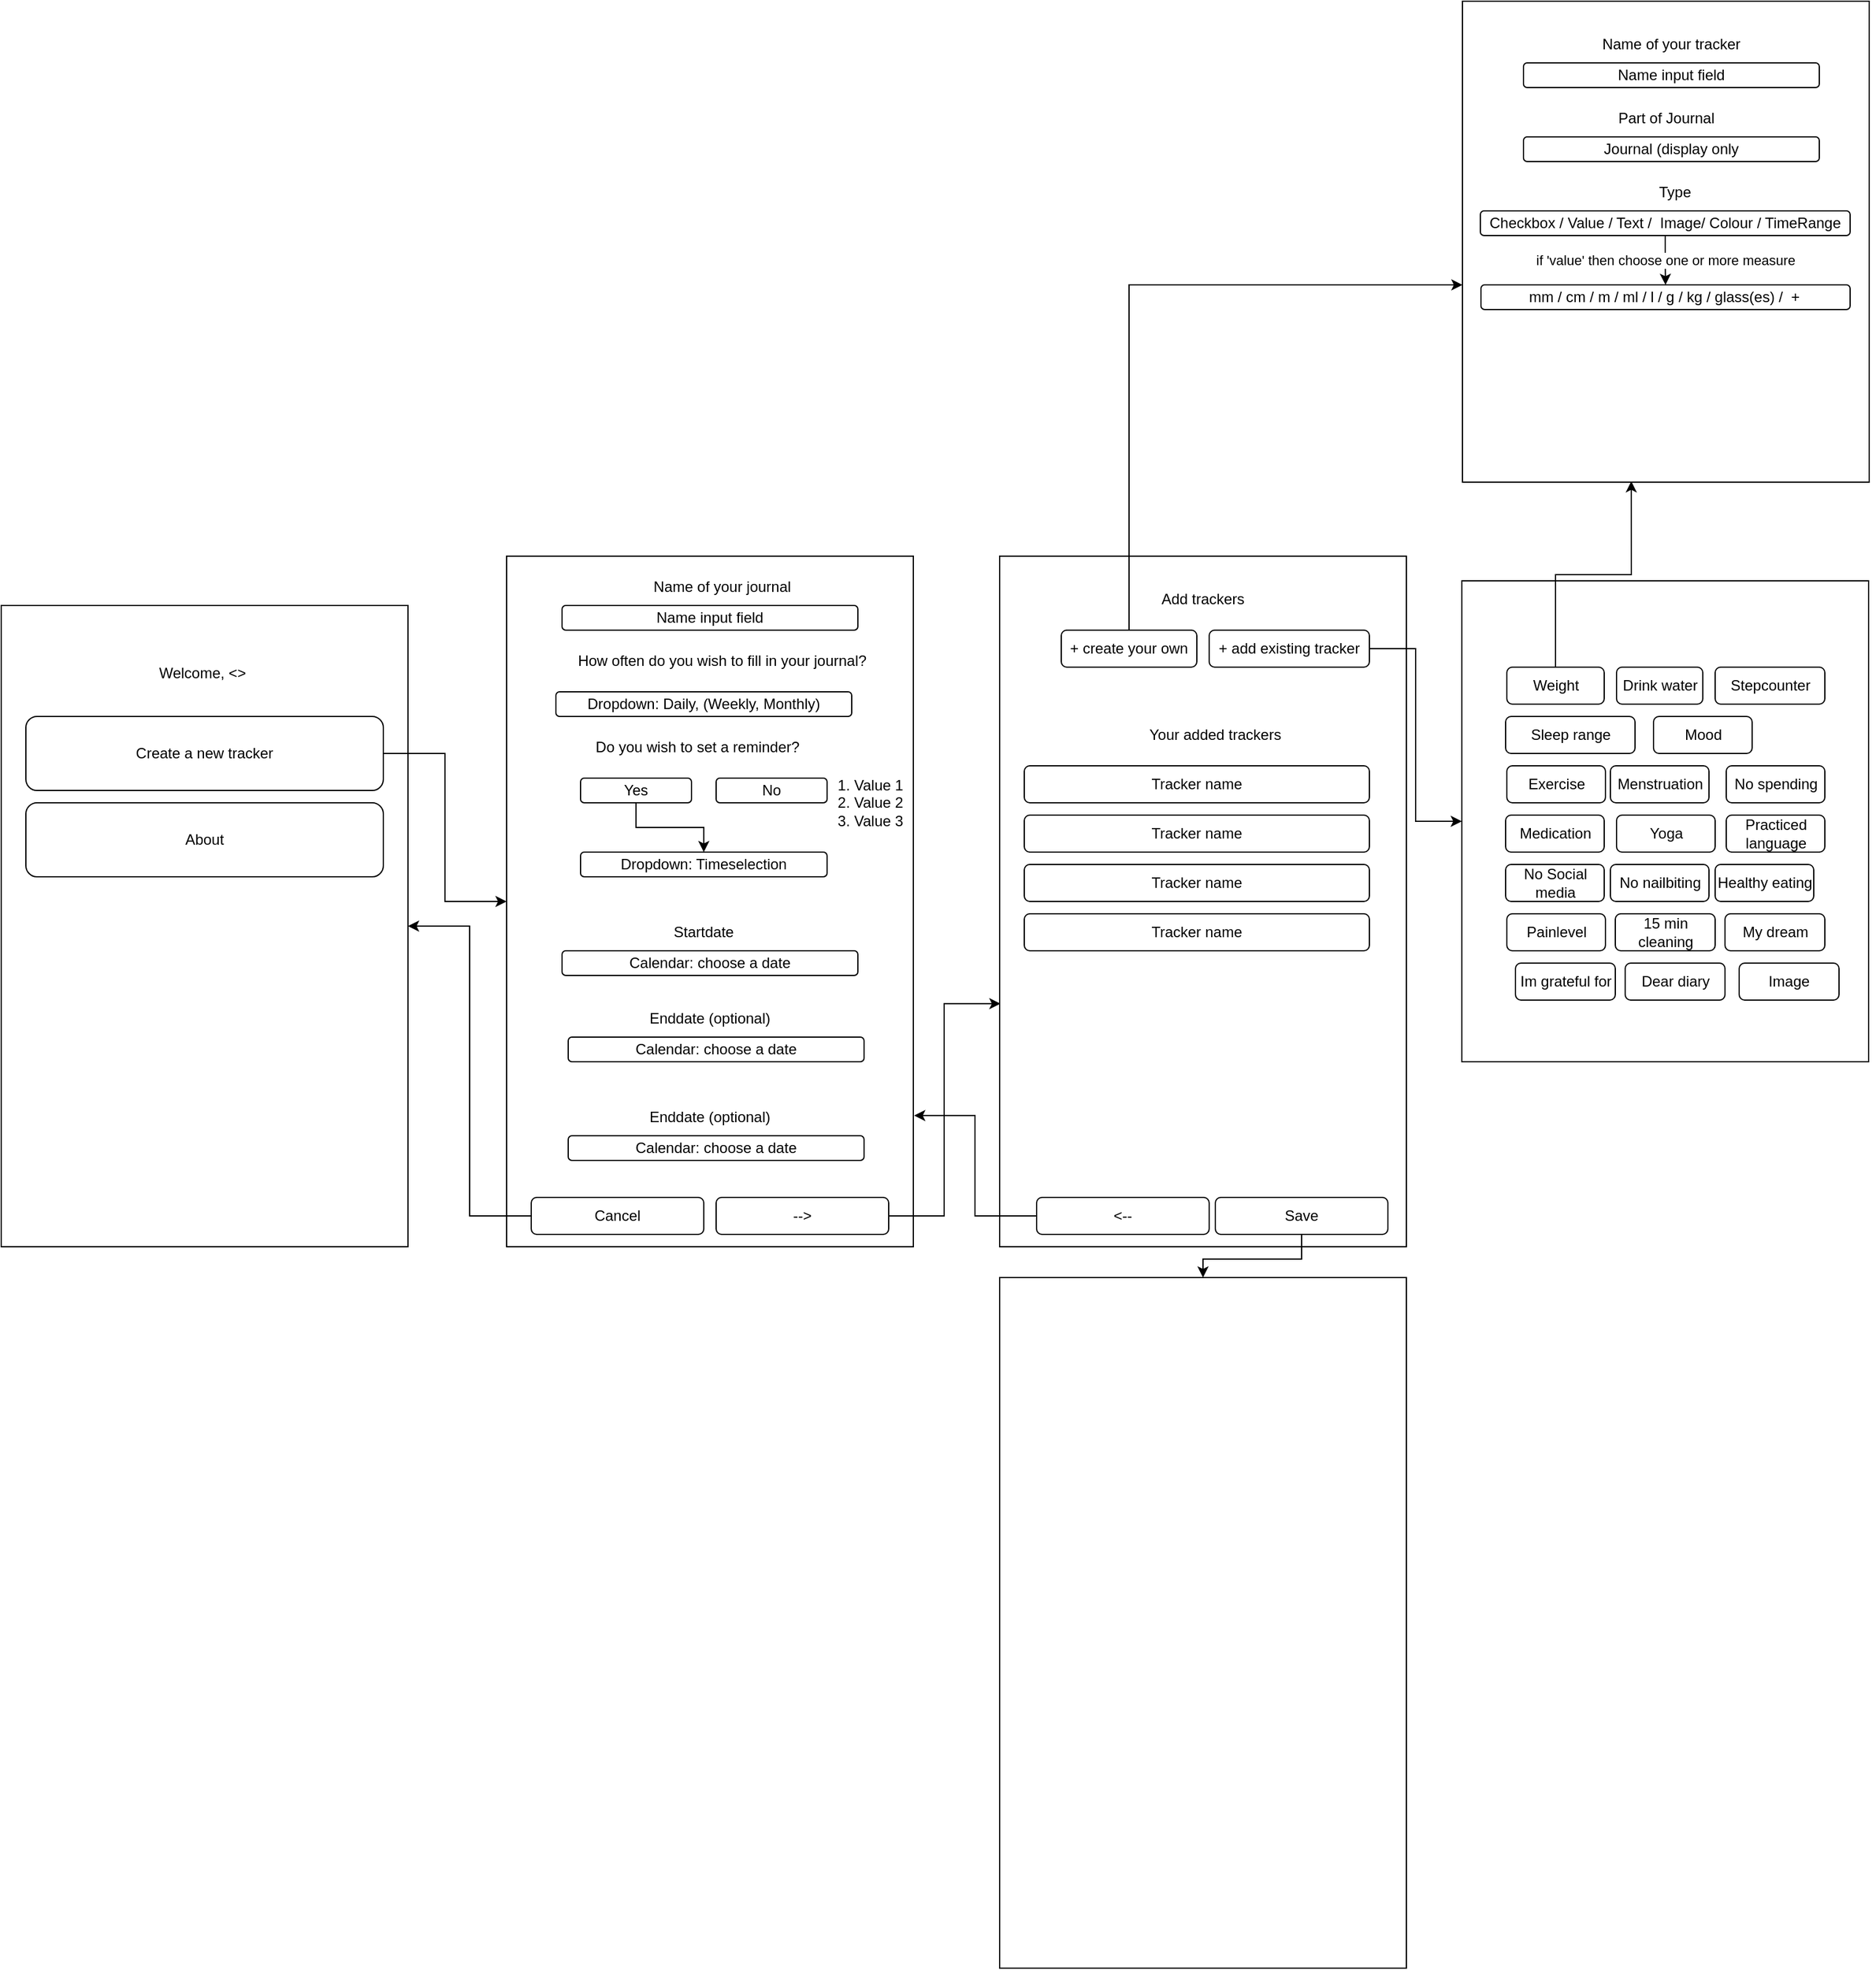 <mxfile version="20.8.10" type="device" pages="5"><diagram id="Nn_mArwhvp8bHO63hHAJ" name="Stroomschema OLD"><mxGraphModel dx="3453" dy="3216" grid="1" gridSize="10" guides="1" tooltips="1" connect="1" arrows="1" fold="1" page="1" pageScale="1" pageWidth="827" pageHeight="1169" math="0" shadow="0"><root><mxCell id="0"/><mxCell id="1" parent="0"/><mxCell id="kvzJ5Xy8tdmo23I35cWl-1" value="" style="rounded=0;whiteSpace=wrap;html=1;" parent="1" vertex="1"><mxGeometry x="50" y="40" width="330" height="520" as="geometry"/></mxCell><mxCell id="gpWqK075082-2C_6qhpJ-4" value="Welcome, &amp;lt;&amp;gt;&amp;nbsp;" style="text;html=1;strokeColor=none;fillColor=none;align=center;verticalAlign=middle;whiteSpace=wrap;rounded=0;" parent="1" vertex="1"><mxGeometry x="135" y="80" width="160" height="30" as="geometry"/></mxCell><mxCell id="gpWqK075082-2C_6qhpJ-10" style="edgeStyle=orthogonalEdgeStyle;rounded=0;orthogonalLoop=1;jettySize=auto;html=1;" parent="1" source="gpWqK075082-2C_6qhpJ-6" target="gpWqK075082-2C_6qhpJ-8" edge="1"><mxGeometry relative="1" as="geometry"/></mxCell><mxCell id="gpWqK075082-2C_6qhpJ-6" value="Create a new tracker" style="rounded=1;whiteSpace=wrap;html=1;" parent="1" vertex="1"><mxGeometry x="70" y="130" width="290" height="60" as="geometry"/></mxCell><mxCell id="gpWqK075082-2C_6qhpJ-7" value="About" style="rounded=1;whiteSpace=wrap;html=1;" parent="1" vertex="1"><mxGeometry x="70" y="200" width="290" height="60" as="geometry"/></mxCell><mxCell id="gpWqK075082-2C_6qhpJ-8" value="" style="rounded=0;whiteSpace=wrap;html=1;" parent="1" vertex="1"><mxGeometry x="460" width="330" height="560" as="geometry"/></mxCell><mxCell id="gpWqK075082-2C_6qhpJ-11" value="How often do you wish to fill in your journal?" style="text;html=1;strokeColor=none;fillColor=none;align=center;verticalAlign=middle;whiteSpace=wrap;rounded=0;" parent="1" vertex="1"><mxGeometry x="490" y="70" width="290" height="30" as="geometry"/></mxCell><mxCell id="gpWqK075082-2C_6qhpJ-12" value="Dropdown: Daily, (Weekly, Monthly)" style="rounded=1;whiteSpace=wrap;html=1;" parent="1" vertex="1"><mxGeometry x="500" y="110" width="240" height="20" as="geometry"/></mxCell><mxCell id="ujoNSje4gUmvtN-K0J6t-6" style="edgeStyle=orthogonalEdgeStyle;rounded=0;orthogonalLoop=1;jettySize=auto;html=1;" parent="1" source="ujoNSje4gUmvtN-K0J6t-2" target="ujoNSje4gUmvtN-K0J6t-5" edge="1"><mxGeometry relative="1" as="geometry"/></mxCell><mxCell id="ujoNSje4gUmvtN-K0J6t-2" value="Yes" style="rounded=1;whiteSpace=wrap;html=1;" parent="1" vertex="1"><mxGeometry x="520" y="180" width="90" height="20" as="geometry"/></mxCell><mxCell id="ujoNSje4gUmvtN-K0J6t-3" value="No" style="rounded=1;whiteSpace=wrap;html=1;" parent="1" vertex="1"><mxGeometry x="630" y="180" width="90" height="20" as="geometry"/></mxCell><mxCell id="ujoNSje4gUmvtN-K0J6t-5" value="Dropdown: Timeselection" style="rounded=1;whiteSpace=wrap;html=1;" parent="1" vertex="1"><mxGeometry x="520" y="240" width="200" height="20" as="geometry"/></mxCell><mxCell id="fvDjwg7DmEM2S-Msk23j-1" value="Calendar: choose a date" style="rounded=1;whiteSpace=wrap;html=1;" parent="1" vertex="1"><mxGeometry x="505" y="320" width="240" height="20" as="geometry"/></mxCell><mxCell id="fvDjwg7DmEM2S-Msk23j-2" value="Do you wish to set a reminder?" style="text;html=1;strokeColor=none;fillColor=none;align=center;verticalAlign=middle;whiteSpace=wrap;rounded=0;" parent="1" vertex="1"><mxGeometry x="510" y="140" width="210" height="30" as="geometry"/></mxCell><mxCell id="fvDjwg7DmEM2S-Msk23j-3" value="Startdate" style="text;html=1;strokeColor=none;fillColor=none;align=center;verticalAlign=middle;whiteSpace=wrap;rounded=0;" parent="1" vertex="1"><mxGeometry x="515" y="290" width="210" height="30" as="geometry"/></mxCell><mxCell id="fvDjwg7DmEM2S-Msk23j-5" value="Calendar: choose a date" style="rounded=1;whiteSpace=wrap;html=1;" parent="1" vertex="1"><mxGeometry x="510" y="390" width="240" height="20" as="geometry"/></mxCell><mxCell id="fvDjwg7DmEM2S-Msk23j-6" value="Enddate (optional)" style="text;html=1;strokeColor=none;fillColor=none;align=center;verticalAlign=middle;whiteSpace=wrap;rounded=0;" parent="1" vertex="1"><mxGeometry x="520" y="360" width="210" height="30" as="geometry"/></mxCell><mxCell id="CJPjlXie0DinhjWGtl7k-1" value="Calendar: choose a date" style="rounded=1;whiteSpace=wrap;html=1;" parent="1" vertex="1"><mxGeometry x="510" y="470" width="240" height="20" as="geometry"/></mxCell><mxCell id="CJPjlXie0DinhjWGtl7k-2" value="Enddate (optional)" style="text;html=1;strokeColor=none;fillColor=none;align=center;verticalAlign=middle;whiteSpace=wrap;rounded=0;" parent="1" vertex="1"><mxGeometry x="520" y="440" width="210" height="30" as="geometry"/></mxCell><mxCell id="6TOEifR7FM2YTBCbrO9x-1" value="Name of your journal" style="text;html=1;strokeColor=none;fillColor=none;align=center;verticalAlign=middle;whiteSpace=wrap;rounded=0;" parent="1" vertex="1"><mxGeometry x="490" y="10" width="290" height="30" as="geometry"/></mxCell><mxCell id="6TOEifR7FM2YTBCbrO9x-2" value="Name input field" style="rounded=1;whiteSpace=wrap;html=1;" parent="1" vertex="1"><mxGeometry x="505" y="40" width="240" height="20" as="geometry"/></mxCell><mxCell id="xtHBbV8ywBMPGF27RGBG-8" style="edgeStyle=orthogonalEdgeStyle;rounded=0;orthogonalLoop=1;jettySize=auto;html=1;" parent="1" source="xtHBbV8ywBMPGF27RGBG-6" target="kvzJ5Xy8tdmo23I35cWl-1" edge="1"><mxGeometry relative="1" as="geometry"/></mxCell><mxCell id="xtHBbV8ywBMPGF27RGBG-6" value="Cancel" style="rounded=1;whiteSpace=wrap;html=1;" parent="1" vertex="1"><mxGeometry x="480" y="520" width="140" height="30" as="geometry"/></mxCell><mxCell id="xtHBbV8ywBMPGF27RGBG-10" style="edgeStyle=orthogonalEdgeStyle;rounded=0;orthogonalLoop=1;jettySize=auto;html=1;entryX=0.002;entryY=0.648;entryDx=0;entryDy=0;entryPerimeter=0;" parent="1" source="xtHBbV8ywBMPGF27RGBG-7" target="xtHBbV8ywBMPGF27RGBG-9" edge="1"><mxGeometry relative="1" as="geometry"/></mxCell><mxCell id="xtHBbV8ywBMPGF27RGBG-7" value="--&amp;gt;" style="rounded=1;whiteSpace=wrap;html=1;" parent="1" vertex="1"><mxGeometry x="630" y="520" width="140" height="30" as="geometry"/></mxCell><mxCell id="xtHBbV8ywBMPGF27RGBG-9" value="" style="rounded=0;whiteSpace=wrap;html=1;" parent="1" vertex="1"><mxGeometry x="860" width="330" height="560" as="geometry"/></mxCell><mxCell id="xtHBbV8ywBMPGF27RGBG-11" value="Add trackers" style="text;html=1;strokeColor=none;fillColor=none;align=center;verticalAlign=middle;whiteSpace=wrap;rounded=0;" parent="1" vertex="1"><mxGeometry x="880" y="20" width="290" height="30" as="geometry"/></mxCell><mxCell id="xtHBbV8ywBMPGF27RGBG-74" style="edgeStyle=orthogonalEdgeStyle;rounded=0;orthogonalLoop=1;jettySize=auto;html=1;" parent="1" source="xtHBbV8ywBMPGF27RGBG-12" target="xtHBbV8ywBMPGF27RGBG-72" edge="1"><mxGeometry relative="1" as="geometry"><Array as="points"><mxPoint x="965" y="-220"/></Array></mxGeometry></mxCell><mxCell id="xtHBbV8ywBMPGF27RGBG-12" value="+ create your own" style="rounded=1;whiteSpace=wrap;html=1;" parent="1" vertex="1"><mxGeometry x="910" y="60" width="110" height="30" as="geometry"/></mxCell><mxCell id="xtHBbV8ywBMPGF27RGBG-50" style="edgeStyle=orthogonalEdgeStyle;rounded=0;orthogonalLoop=1;jettySize=auto;html=1;" parent="1" source="xtHBbV8ywBMPGF27RGBG-13" target="xtHBbV8ywBMPGF27RGBG-48" edge="1"><mxGeometry relative="1" as="geometry"/></mxCell><mxCell id="xtHBbV8ywBMPGF27RGBG-13" value="+ add existing tracker" style="rounded=1;whiteSpace=wrap;html=1;" parent="1" vertex="1"><mxGeometry x="1030" y="60" width="130" height="30" as="geometry"/></mxCell><mxCell id="xtHBbV8ywBMPGF27RGBG-28" value="&lt;ol&gt;&lt;li&gt;Value 1&lt;/li&gt;&lt;li&gt;Value 2&lt;/li&gt;&lt;li&gt;Value 3&lt;/li&gt;&lt;/ol&gt;" style="text;strokeColor=none;fillColor=none;html=1;whiteSpace=wrap;verticalAlign=middle;overflow=hidden;" parent="1" vertex="1"><mxGeometry x="700" y="160" width="100" height="80" as="geometry"/></mxCell><mxCell id="xtHBbV8ywBMPGF27RGBG-29" value="Tracker name" style="rounded=1;whiteSpace=wrap;html=1;" parent="1" vertex="1"><mxGeometry x="880" y="170" width="280" height="30" as="geometry"/></mxCell><mxCell id="xtHBbV8ywBMPGF27RGBG-30" value="Tracker name" style="rounded=1;whiteSpace=wrap;html=1;" parent="1" vertex="1"><mxGeometry x="880" y="210" width="280" height="30" as="geometry"/></mxCell><mxCell id="xtHBbV8ywBMPGF27RGBG-31" value="Your added trackers" style="text;html=1;strokeColor=none;fillColor=none;align=center;verticalAlign=middle;whiteSpace=wrap;rounded=0;" parent="1" vertex="1"><mxGeometry x="890" y="130" width="290" height="30" as="geometry"/></mxCell><mxCell id="xtHBbV8ywBMPGF27RGBG-46" style="edgeStyle=orthogonalEdgeStyle;rounded=0;orthogonalLoop=1;jettySize=auto;html=1;" parent="1" source="xtHBbV8ywBMPGF27RGBG-36" target="xtHBbV8ywBMPGF27RGBG-45" edge="1"><mxGeometry relative="1" as="geometry"/></mxCell><mxCell id="xtHBbV8ywBMPGF27RGBG-36" value="Save" style="rounded=1;whiteSpace=wrap;html=1;" parent="1" vertex="1"><mxGeometry x="1035" y="520" width="140" height="30" as="geometry"/></mxCell><mxCell id="xtHBbV8ywBMPGF27RGBG-44" style="edgeStyle=orthogonalEdgeStyle;rounded=0;orthogonalLoop=1;jettySize=auto;html=1;entryX=1.002;entryY=0.81;entryDx=0;entryDy=0;entryPerimeter=0;" parent="1" source="xtHBbV8ywBMPGF27RGBG-37" target="gpWqK075082-2C_6qhpJ-8" edge="1"><mxGeometry relative="1" as="geometry"/></mxCell><mxCell id="xtHBbV8ywBMPGF27RGBG-37" value="&amp;lt;--" style="rounded=1;whiteSpace=wrap;html=1;" parent="1" vertex="1"><mxGeometry x="890" y="520" width="140" height="30" as="geometry"/></mxCell><mxCell id="xtHBbV8ywBMPGF27RGBG-38" value="Tracker name" style="rounded=1;whiteSpace=wrap;html=1;" parent="1" vertex="1"><mxGeometry x="880" y="250" width="280" height="30" as="geometry"/></mxCell><mxCell id="xtHBbV8ywBMPGF27RGBG-41" value="Tracker name" style="rounded=1;whiteSpace=wrap;html=1;" parent="1" vertex="1"><mxGeometry x="880" y="290" width="280" height="30" as="geometry"/></mxCell><mxCell id="xtHBbV8ywBMPGF27RGBG-45" value="" style="rounded=0;whiteSpace=wrap;html=1;" parent="1" vertex="1"><mxGeometry x="860" y="585" width="330" height="560" as="geometry"/></mxCell><mxCell id="xtHBbV8ywBMPGF27RGBG-47" value="Overview of&amp;nbsp;" style="text;html=1;strokeColor=none;fillColor=none;align=center;verticalAlign=middle;whiteSpace=wrap;rounded=0;" parent="1" vertex="1"><mxGeometry x="1280" y="110" width="290" height="30" as="geometry"/></mxCell><mxCell id="xtHBbV8ywBMPGF27RGBG-48" value="" style="rounded=0;whiteSpace=wrap;html=1;" parent="1" vertex="1"><mxGeometry x="1235" y="20" width="330" height="390" as="geometry"/></mxCell><mxCell id="xtHBbV8ywBMPGF27RGBG-51" value="Drink water" style="rounded=1;whiteSpace=wrap;html=1;" parent="1" vertex="1"><mxGeometry x="1360.5" y="90" width="70" height="30" as="geometry"/></mxCell><mxCell id="xtHBbV8ywBMPGF27RGBG-73" style="edgeStyle=orthogonalEdgeStyle;rounded=0;orthogonalLoop=1;jettySize=auto;html=1;entryX=0.415;entryY=0.998;entryDx=0;entryDy=0;entryPerimeter=0;" parent="1" source="xtHBbV8ywBMPGF27RGBG-52" target="xtHBbV8ywBMPGF27RGBG-72" edge="1"><mxGeometry relative="1" as="geometry"/></mxCell><mxCell id="xtHBbV8ywBMPGF27RGBG-52" value="Weight" style="rounded=1;whiteSpace=wrap;html=1;" parent="1" vertex="1"><mxGeometry x="1271.5" y="90" width="79" height="30" as="geometry"/></mxCell><mxCell id="xtHBbV8ywBMPGF27RGBG-53" value="Stepcounter" style="rounded=1;whiteSpace=wrap;html=1;" parent="1" vertex="1"><mxGeometry x="1440.5" y="90" width="89" height="30" as="geometry"/></mxCell><mxCell id="xtHBbV8ywBMPGF27RGBG-54" value="Sleep range" style="rounded=1;whiteSpace=wrap;html=1;" parent="1" vertex="1"><mxGeometry x="1270.5" y="130" width="105" height="30" as="geometry"/></mxCell><mxCell id="xtHBbV8ywBMPGF27RGBG-55" value="Mood" style="rounded=1;whiteSpace=wrap;html=1;" parent="1" vertex="1"><mxGeometry x="1390.5" y="130" width="80" height="30" as="geometry"/></mxCell><mxCell id="xtHBbV8ywBMPGF27RGBG-56" value="Exercise" style="rounded=1;whiteSpace=wrap;html=1;" parent="1" vertex="1"><mxGeometry x="1271.5" y="170" width="80" height="30" as="geometry"/></mxCell><mxCell id="xtHBbV8ywBMPGF27RGBG-57" value="Menstruation" style="rounded=1;whiteSpace=wrap;html=1;" parent="1" vertex="1"><mxGeometry x="1355.5" y="170" width="80" height="30" as="geometry"/></mxCell><mxCell id="xtHBbV8ywBMPGF27RGBG-58" value="No spending" style="rounded=1;whiteSpace=wrap;html=1;" parent="1" vertex="1"><mxGeometry x="1449.5" y="170" width="80" height="30" as="geometry"/></mxCell><mxCell id="xtHBbV8ywBMPGF27RGBG-59" value="Medication" style="rounded=1;whiteSpace=wrap;html=1;" parent="1" vertex="1"><mxGeometry x="1270.5" y="210" width="80" height="30" as="geometry"/></mxCell><mxCell id="xtHBbV8ywBMPGF27RGBG-60" value="Yoga" style="rounded=1;whiteSpace=wrap;html=1;" parent="1" vertex="1"><mxGeometry x="1360.5" y="210" width="80" height="30" as="geometry"/></mxCell><mxCell id="xtHBbV8ywBMPGF27RGBG-61" value="Practiced language" style="rounded=1;whiteSpace=wrap;html=1;" parent="1" vertex="1"><mxGeometry x="1449.5" y="210" width="80" height="30" as="geometry"/></mxCell><mxCell id="xtHBbV8ywBMPGF27RGBG-62" value="No Social media" style="rounded=1;whiteSpace=wrap;html=1;" parent="1" vertex="1"><mxGeometry x="1270.5" y="250" width="80" height="30" as="geometry"/></mxCell><mxCell id="xtHBbV8ywBMPGF27RGBG-63" value="No nailbiting" style="rounded=1;whiteSpace=wrap;html=1;" parent="1" vertex="1"><mxGeometry x="1355.5" y="250" width="80" height="30" as="geometry"/></mxCell><mxCell id="xtHBbV8ywBMPGF27RGBG-64" value="Healthy eating" style="rounded=1;whiteSpace=wrap;html=1;" parent="1" vertex="1"><mxGeometry x="1440.5" y="250" width="80" height="30" as="geometry"/></mxCell><mxCell id="xtHBbV8ywBMPGF27RGBG-65" value="Painlevel" style="rounded=1;whiteSpace=wrap;html=1;" parent="1" vertex="1"><mxGeometry x="1271.5" y="290" width="80" height="30" as="geometry"/></mxCell><mxCell id="xtHBbV8ywBMPGF27RGBG-67" value="15 min cleaning" style="rounded=1;whiteSpace=wrap;html=1;" parent="1" vertex="1"><mxGeometry x="1359.5" y="290" width="81" height="30" as="geometry"/></mxCell><mxCell id="xtHBbV8ywBMPGF27RGBG-72" value="" style="rounded=0;whiteSpace=wrap;html=1;" parent="1" vertex="1"><mxGeometry x="1235.5" y="-450" width="330" height="390" as="geometry"/></mxCell><mxCell id="xtHBbV8ywBMPGF27RGBG-75" value="Name of your tracker" style="text;html=1;strokeColor=none;fillColor=none;align=center;verticalAlign=middle;whiteSpace=wrap;rounded=0;" parent="1" vertex="1"><mxGeometry x="1260" y="-430" width="290" height="30" as="geometry"/></mxCell><mxCell id="xtHBbV8ywBMPGF27RGBG-76" value="Name input field" style="rounded=1;whiteSpace=wrap;html=1;" parent="1" vertex="1"><mxGeometry x="1285" y="-400" width="240" height="20" as="geometry"/></mxCell><mxCell id="xtHBbV8ywBMPGF27RGBG-79" value="Journal (display only" style="rounded=1;whiteSpace=wrap;html=1;" parent="1" vertex="1"><mxGeometry x="1285" y="-340" width="240" height="20" as="geometry"/></mxCell><mxCell id="xtHBbV8ywBMPGF27RGBG-80" value="Part of Journal" style="text;html=1;strokeColor=none;fillColor=none;align=center;verticalAlign=middle;whiteSpace=wrap;rounded=0;" parent="1" vertex="1"><mxGeometry x="1255.5" y="-370" width="290" height="30" as="geometry"/></mxCell><mxCell id="a9RB8ynGmvrxjG6weO1G-3" value="if 'value' then choose one or more measure" style="edgeStyle=orthogonalEdgeStyle;rounded=0;orthogonalLoop=1;jettySize=auto;html=1;" parent="1" source="Q90ydRdrWijh2MR3H9D7-1" target="a9RB8ynGmvrxjG6weO1G-1" edge="1"><mxGeometry relative="1" as="geometry"/></mxCell><mxCell id="Q90ydRdrWijh2MR3H9D7-1" value="Checkbox / Value / Text /&amp;nbsp; Image/ Colour / TimeRange" style="rounded=1;whiteSpace=wrap;html=1;" parent="1" vertex="1"><mxGeometry x="1250" y="-280" width="300" height="20" as="geometry"/></mxCell><mxCell id="Q90ydRdrWijh2MR3H9D7-2" value="Type" style="text;html=1;strokeColor=none;fillColor=none;align=center;verticalAlign=middle;whiteSpace=wrap;rounded=0;" parent="1" vertex="1"><mxGeometry x="1263" y="-310" width="290" height="30" as="geometry"/></mxCell><mxCell id="DqzGuZyM6xMwK__-R4sF-1" value="My dream" style="rounded=1;whiteSpace=wrap;html=1;" parent="1" vertex="1"><mxGeometry x="1448.5" y="290" width="81" height="30" as="geometry"/></mxCell><mxCell id="DqzGuZyM6xMwK__-R4sF-2" value="Im grateful for" style="rounded=1;whiteSpace=wrap;html=1;" parent="1" vertex="1"><mxGeometry x="1278.5" y="330" width="81" height="30" as="geometry"/></mxCell><mxCell id="DqzGuZyM6xMwK__-R4sF-3" value="Dear diary" style="rounded=1;whiteSpace=wrap;html=1;" parent="1" vertex="1"><mxGeometry x="1367.5" y="330" width="81" height="30" as="geometry"/></mxCell><mxCell id="DqzGuZyM6xMwK__-R4sF-4" value="Image" style="rounded=1;whiteSpace=wrap;html=1;" parent="1" vertex="1"><mxGeometry x="1460" y="330" width="81" height="30" as="geometry"/></mxCell><mxCell id="a9RB8ynGmvrxjG6weO1G-1" value="mm / cm / m / ml / l / g / kg / glass(es) /&amp;nbsp; +&amp;nbsp;" style="rounded=1;whiteSpace=wrap;html=1;" parent="1" vertex="1"><mxGeometry x="1250.5" y="-220" width="299.5" height="20" as="geometry"/></mxCell></root></mxGraphModel></diagram><diagram name="Stroomschema NEW" id="NdoP0IhH7KMLxYS6lFbl"><mxGraphModel dx="2046" dy="722" grid="1" gridSize="10" guides="1" tooltips="1" connect="1" arrows="1" fold="1" page="1" pageScale="1" pageWidth="827" pageHeight="1169" math="0" shadow="0"><root><mxCell id="0"/><mxCell id="1" parent="0"/><mxCell id="VolcidpxHWBMRaaXGDjq-1" value="" style="rounded=0;whiteSpace=wrap;html=1;" vertex="1" parent="1"><mxGeometry x="50" y="40" width="330" height="520" as="geometry"/></mxCell><mxCell id="VolcidpxHWBMRaaXGDjq-5" value="Calendar" style="rounded=1;whiteSpace=wrap;html=1;" vertex="1" parent="1"><mxGeometry x="70" y="160" width="290" height="270" as="geometry"/></mxCell><mxCell id="VolcidpxHWBMRaaXGDjq-2" value="Welcome, &amp;lt;&amp;gt;&amp;nbsp;" style="text;html=1;strokeColor=none;fillColor=none;align=center;verticalAlign=middle;whiteSpace=wrap;rounded=0;" vertex="1" parent="1"><mxGeometry x="80" y="70" width="160" height="30" as="geometry"/></mxCell><mxCell id="gSUVBM9EGBKmAOyPSLwm-29" style="edgeStyle=orthogonalEdgeStyle;rounded=0;orthogonalLoop=1;jettySize=auto;html=1;entryX=-0.001;entryY=0.216;entryDx=0;entryDy=0;entryPerimeter=0;fontSize=14;startArrow=none;startFill=0;endArrow=classic;endFill=1;" edge="1" parent="1" source="VolcidpxHWBMRaaXGDjq-4" target="VolcidpxHWBMRaaXGDjq-26"><mxGeometry relative="1" as="geometry"/></mxCell><mxCell id="VolcidpxHWBMRaaXGDjq-4" value="My trackers" style="rounded=1;whiteSpace=wrap;html=1;" vertex="1" parent="1"><mxGeometry x="275" y="90" width="85" height="20" as="geometry"/></mxCell><mxCell id="VolcidpxHWBMRaaXGDjq-26" value="" style="rounded=0;whiteSpace=wrap;html=1;" vertex="1" parent="1"><mxGeometry x="490" y="40" width="330" height="520" as="geometry"/></mxCell><mxCell id="gSUVBM9EGBKmAOyPSLwm-32" style="edgeStyle=orthogonalEdgeStyle;rounded=0;orthogonalLoop=1;jettySize=auto;html=1;entryX=0.286;entryY=0.002;entryDx=0;entryDy=0;entryPerimeter=0;fontSize=14;startArrow=none;startFill=0;endArrow=classic;endFill=1;" edge="1" parent="1" source="VolcidpxHWBMRaaXGDjq-29" target="VolcidpxHWBMRaaXGDjq-62"><mxGeometry relative="1" as="geometry"/></mxCell><mxCell id="VolcidpxHWBMRaaXGDjq-29" value="+ create your own" style="rounded=1;whiteSpace=wrap;html=1;" vertex="1" parent="1"><mxGeometry x="530" y="430" width="110" height="30" as="geometry"/></mxCell><mxCell id="gSUVBM9EGBKmAOyPSLwm-30" style="edgeStyle=orthogonalEdgeStyle;rounded=0;orthogonalLoop=1;jettySize=auto;html=1;entryX=0;entryY=0.786;entryDx=0;entryDy=0;entryPerimeter=0;fontSize=14;startArrow=none;startFill=0;endArrow=classic;endFill=1;" edge="1" parent="1" source="VolcidpxHWBMRaaXGDjq-31" target="VolcidpxHWBMRaaXGDjq-44"><mxGeometry relative="1" as="geometry"/></mxCell><mxCell id="VolcidpxHWBMRaaXGDjq-31" value="+ add existing tracker" style="rounded=1;whiteSpace=wrap;html=1;" vertex="1" parent="1"><mxGeometry x="650" y="430" width="130" height="30" as="geometry"/></mxCell><mxCell id="VolcidpxHWBMRaaXGDjq-43" value="Overview of&amp;nbsp;" style="text;html=1;strokeColor=none;fillColor=none;align=center;verticalAlign=middle;whiteSpace=wrap;rounded=0;" vertex="1" parent="1"><mxGeometry x="925" y="130" width="290" height="30" as="geometry"/></mxCell><mxCell id="VolcidpxHWBMRaaXGDjq-44" value="" style="rounded=0;whiteSpace=wrap;html=1;" vertex="1" parent="1"><mxGeometry x="880" y="40" width="330" height="520" as="geometry"/></mxCell><mxCell id="VolcidpxHWBMRaaXGDjq-45" value="Drink water" style="rounded=1;whiteSpace=wrap;html=1;" vertex="1" parent="1"><mxGeometry x="1005.5" y="110" width="70" height="30" as="geometry"/></mxCell><mxCell id="VolcidpxHWBMRaaXGDjq-47" value="Weight" style="rounded=1;whiteSpace=wrap;html=1;" vertex="1" parent="1"><mxGeometry x="916.5" y="110" width="79" height="30" as="geometry"/></mxCell><mxCell id="VolcidpxHWBMRaaXGDjq-48" value="Stepcounter" style="rounded=1;whiteSpace=wrap;html=1;" vertex="1" parent="1"><mxGeometry x="1085.5" y="110" width="89" height="30" as="geometry"/></mxCell><mxCell id="VolcidpxHWBMRaaXGDjq-49" value="Sleep range" style="rounded=1;whiteSpace=wrap;html=1;" vertex="1" parent="1"><mxGeometry x="915.5" y="150" width="105" height="30" as="geometry"/></mxCell><mxCell id="VolcidpxHWBMRaaXGDjq-50" value="Mood" style="rounded=1;whiteSpace=wrap;html=1;" vertex="1" parent="1"><mxGeometry x="1035.5" y="150" width="80" height="30" as="geometry"/></mxCell><mxCell id="VolcidpxHWBMRaaXGDjq-51" value="Exercise" style="rounded=1;whiteSpace=wrap;html=1;" vertex="1" parent="1"><mxGeometry x="916.5" y="190" width="80" height="30" as="geometry"/></mxCell><mxCell id="VolcidpxHWBMRaaXGDjq-52" value="Menstruation" style="rounded=1;whiteSpace=wrap;html=1;" vertex="1" parent="1"><mxGeometry x="1000.5" y="190" width="80" height="30" as="geometry"/></mxCell><mxCell id="VolcidpxHWBMRaaXGDjq-53" value="No spending" style="rounded=1;whiteSpace=wrap;html=1;" vertex="1" parent="1"><mxGeometry x="1094.5" y="190" width="80" height="30" as="geometry"/></mxCell><mxCell id="VolcidpxHWBMRaaXGDjq-54" value="Medication" style="rounded=1;whiteSpace=wrap;html=1;" vertex="1" parent="1"><mxGeometry x="915.5" y="230" width="80" height="30" as="geometry"/></mxCell><mxCell id="VolcidpxHWBMRaaXGDjq-55" value="Yoga" style="rounded=1;whiteSpace=wrap;html=1;" vertex="1" parent="1"><mxGeometry x="1005.5" y="230" width="80" height="30" as="geometry"/></mxCell><mxCell id="VolcidpxHWBMRaaXGDjq-56" value="Practiced language" style="rounded=1;whiteSpace=wrap;html=1;" vertex="1" parent="1"><mxGeometry x="1094.5" y="230" width="80" height="30" as="geometry"/></mxCell><mxCell id="VolcidpxHWBMRaaXGDjq-57" value="No Social media" style="rounded=1;whiteSpace=wrap;html=1;" vertex="1" parent="1"><mxGeometry x="915.5" y="270" width="80" height="30" as="geometry"/></mxCell><mxCell id="VolcidpxHWBMRaaXGDjq-58" value="No nailbiting" style="rounded=1;whiteSpace=wrap;html=1;" vertex="1" parent="1"><mxGeometry x="1000.5" y="270" width="80" height="30" as="geometry"/></mxCell><mxCell id="VolcidpxHWBMRaaXGDjq-59" value="Healthy eating" style="rounded=1;whiteSpace=wrap;html=1;" vertex="1" parent="1"><mxGeometry x="1085.5" y="270" width="80" height="30" as="geometry"/></mxCell><mxCell id="VolcidpxHWBMRaaXGDjq-60" value="Painlevel" style="rounded=1;whiteSpace=wrap;html=1;" vertex="1" parent="1"><mxGeometry x="916.5" y="310" width="80" height="30" as="geometry"/></mxCell><mxCell id="VolcidpxHWBMRaaXGDjq-61" value="Cleaning" style="rounded=1;whiteSpace=wrap;html=1;" vertex="1" parent="1"><mxGeometry x="1004.5" y="310" width="81" height="30" as="geometry"/></mxCell><mxCell id="VolcidpxHWBMRaaXGDjq-62" value="" style="rounded=0;whiteSpace=wrap;html=1;" vertex="1" parent="1"><mxGeometry x="490" y="610" width="330" height="520" as="geometry"/></mxCell><mxCell id="VolcidpxHWBMRaaXGDjq-64" value="Name" style="rounded=1;whiteSpace=wrap;html=1;" vertex="1" parent="1"><mxGeometry x="515" y="650" width="195" height="30" as="geometry"/></mxCell><mxCell id="VolcidpxHWBMRaaXGDjq-67" value="if 'value' then choose one or more measure" style="edgeStyle=orthogonalEdgeStyle;rounded=0;orthogonalLoop=1;jettySize=auto;html=1;" edge="1" parent="1" source="VolcidpxHWBMRaaXGDjq-68" target="VolcidpxHWBMRaaXGDjq-74"><mxGeometry relative="1" as="geometry"/></mxCell><mxCell id="VolcidpxHWBMRaaXGDjq-68" value="Type: Value / Checkbox / Text / TimeRange / Colour" style="rounded=1;whiteSpace=wrap;html=1;" vertex="1" parent="1"><mxGeometry x="512.5" y="790" width="285" height="30" as="geometry"/></mxCell><mxCell id="VolcidpxHWBMRaaXGDjq-70" value="My dream" style="rounded=1;whiteSpace=wrap;html=1;" vertex="1" parent="1"><mxGeometry x="1093.5" y="310" width="81" height="30" as="geometry"/></mxCell><mxCell id="gSUVBM9EGBKmAOyPSLwm-31" style="edgeStyle=orthogonalEdgeStyle;rounded=0;orthogonalLoop=1;jettySize=auto;html=1;entryX=0.995;entryY=0.376;entryDx=0;entryDy=0;entryPerimeter=0;fontSize=14;startArrow=none;startFill=0;endArrow=classic;endFill=1;" edge="1" parent="1" source="VolcidpxHWBMRaaXGDjq-71" target="VolcidpxHWBMRaaXGDjq-62"><mxGeometry relative="1" as="geometry"><Array as="points"><mxPoint x="964" y="806"/></Array></mxGeometry></mxCell><mxCell id="VolcidpxHWBMRaaXGDjq-71" value="Im grateful for" style="rounded=1;whiteSpace=wrap;html=1;" vertex="1" parent="1"><mxGeometry x="923.5" y="350" width="81" height="30" as="geometry"/></mxCell><mxCell id="VolcidpxHWBMRaaXGDjq-72" value="Dear diary" style="rounded=1;whiteSpace=wrap;html=1;" vertex="1" parent="1"><mxGeometry x="1012.5" y="350" width="81" height="30" as="geometry"/></mxCell><mxCell id="VolcidpxHWBMRaaXGDjq-73" value="Image" style="rounded=1;whiteSpace=wrap;html=1;" vertex="1" parent="1"><mxGeometry x="1105" y="350" width="81" height="30" as="geometry"/></mxCell><mxCell id="VolcidpxHWBMRaaXGDjq-74" value="mm / cm / m / ml / l / g / kg / glass(es) /&amp;nbsp; +&amp;nbsp;" style="rounded=1;whiteSpace=wrap;html=1;" vertex="1" parent="1"><mxGeometry x="512.5" y="860" width="285" height="30" as="geometry"/></mxCell><mxCell id="TSOE0_1Ne7OZePv9pKRu-2" value="Analytics" style="rounded=1;whiteSpace=wrap;html=1;" vertex="1" parent="1"><mxGeometry x="275" y="110" width="85" height="20" as="geometry"/></mxCell><mxCell id="gSUVBM9EGBKmAOyPSLwm-22" value="Tracker name" style="rounded=1;whiteSpace=wrap;html=1;align=left;fontSize=14;spacingLeft=30;" vertex="1" parent="1"><mxGeometry x="515" y="120" width="280" height="30" as="geometry"/></mxCell><mxCell id="gSUVBM9EGBKmAOyPSLwm-24" value="" style="html=1;verticalLabelPosition=bottom;align=center;labelBackgroundColor=#ffffff;verticalAlign=top;strokeWidth=2;strokeColor=#0080F0;shadow=0;dashed=0;shape=mxgraph.ios7.icons.glasses;fontSize=14;" vertex="1" parent="1"><mxGeometry x="525" y="129.5" width="20" height="11" as="geometry"/></mxCell><mxCell id="gSUVBM9EGBKmAOyPSLwm-35" value="Choose Icon" style="rounded=1;whiteSpace=wrap;html=1;" vertex="1" parent="1"><mxGeometry x="720.5" y="650" width="79.5" height="30" as="geometry"/></mxCell><mxCell id="dZb9XxI2v_gt7zQe5STy-52" style="edgeStyle=orthogonalEdgeStyle;rounded=0;orthogonalLoop=1;jettySize=auto;html=1;fontSize=14;startArrow=none;startFill=0;endArrow=classic;endFill=1;" edge="1" parent="1" source="gSUVBM9EGBKmAOyPSLwm-37" target="dZb9XxI2v_gt7zQe5STy-50"><mxGeometry relative="1" as="geometry"><Array as="points"><mxPoint x="750" y="730"/><mxPoint x="750" y="730"/></Array></mxGeometry></mxCell><mxCell id="dZb9XxI2v_gt7zQe5STy-54" style="edgeStyle=orthogonalEdgeStyle;rounded=0;orthogonalLoop=1;jettySize=auto;html=1;fontSize=14;startArrow=none;startFill=0;endArrow=classic;endFill=1;" edge="1" parent="1" source="gSUVBM9EGBKmAOyPSLwm-37" target="dZb9XxI2v_gt7zQe5STy-49"><mxGeometry relative="1" as="geometry"><Array as="points"><mxPoint x="560" y="730"/><mxPoint x="560" y="730"/></Array></mxGeometry></mxCell><mxCell id="gSUVBM9EGBKmAOyPSLwm-37" value="Interval: Daily/Weekly/Monthly" style="rounded=1;whiteSpace=wrap;html=1;" vertex="1" parent="1"><mxGeometry x="515" y="690" width="285" height="30" as="geometry"/></mxCell><mxCell id="gSUVBM9EGBKmAOyPSLwm-38" value="" style="triangle;whiteSpace=wrap;html=1;fontSize=14;direction=south;fillColor=#000000;" vertex="1" parent="1"><mxGeometry x="776" y="700" width="10" height="10" as="geometry"/></mxCell><mxCell id="pYpj8JwyAqT-BJp5eXjG-1" value="Startdate" style="rounded=1;whiteSpace=wrap;html=1;" vertex="1" parent="1"><mxGeometry x="512.5" y="900" width="135" height="30" as="geometry"/></mxCell><mxCell id="pYpj8JwyAqT-BJp5eXjG-4" value="Enddate ?" style="rounded=1;whiteSpace=wrap;html=1;" vertex="1" parent="1"><mxGeometry x="657.5" y="900" width="135" height="30" as="geometry"/></mxCell><mxCell id="pYpj8JwyAqT-BJp5eXjG-5" value="Goal?" style="rounded=1;whiteSpace=wrap;html=1;" vertex="1" parent="1"><mxGeometry x="515" y="940" width="72.5" height="30" as="geometry"/></mxCell><mxCell id="pYpj8JwyAqT-BJp5eXjG-6" value="Time of Day: Morning/Afternoon/Evening/Anytime" style="rounded=1;whiteSpace=wrap;html=1;" vertex="1" parent="1"><mxGeometry x="515" y="980" width="275" height="30" as="geometry"/></mxCell><mxCell id="pYpj8JwyAqT-BJp5eXjG-7" value="Day/Month/Week" style="rounded=1;whiteSpace=wrap;html=1;" vertex="1" parent="1"><mxGeometry x="677.5" y="940" width="110" height="30" as="geometry"/></mxCell><mxCell id="pYpj8JwyAqT-BJp5eXjG-9" value="per" style="text;html=1;strokeColor=none;fillColor=none;align=center;verticalAlign=middle;whiteSpace=wrap;rounded=0;fontSize=14;" vertex="1" parent="1"><mxGeometry x="630" y="940" width="60" height="30" as="geometry"/></mxCell><mxCell id="epGR3iBZEx2fuK_c1JQf-1" value="Read" style="rounded=1;whiteSpace=wrap;html=1;" vertex="1" parent="1"><mxGeometry x="1068" y="390" width="97.5" height="30" as="geometry"/></mxCell><mxCell id="dZb9XxI2v_gt7zQe5STy-1" value="measu&lt;br&gt;rement" style="rounded=1;whiteSpace=wrap;html=1;" vertex="1" parent="1"><mxGeometry x="597.5" y="940" width="40" height="30" as="geometry"/></mxCell><mxCell id="dZb9XxI2v_gt7zQe5STy-5" value="menu" style="rounded=1;whiteSpace=wrap;html=1;" vertex="1" parent="1"><mxGeometry x="320" y="50" width="40" height="40" as="geometry"/></mxCell><mxCell id="TSOE0_1Ne7OZePv9pKRu-1" value="Settings" style="rounded=1;whiteSpace=wrap;html=1;" vertex="1" parent="1"><mxGeometry x="275" y="129" width="85" height="20" as="geometry"/></mxCell><mxCell id="dZb9XxI2v_gt7zQe5STy-6" value="Progress ? oid" style="rounded=1;whiteSpace=wrap;html=1;" vertex="1" parent="1"><mxGeometry x="70" y="440" width="290" height="110" as="geometry"/></mxCell><mxCell id="dZb9XxI2v_gt7zQe5STy-7" value="" style="html=1;verticalLabelPosition=bottom;align=center;labelBackgroundColor=#ffffff;verticalAlign=top;strokeWidth=2;strokeColor=#0080F0;shadow=0;dashed=0;shape=mxgraph.ios7.icons.edit;fontSize=14;fillColor=#000000;" vertex="1" parent="1"><mxGeometry x="766" y="125.3" width="20" height="19.4" as="geometry"/></mxCell><mxCell id="dZb9XxI2v_gt7zQe5STy-15" value="Tracker name" style="rounded=1;whiteSpace=wrap;html=1;align=left;fontSize=14;spacingLeft=30;" vertex="1" parent="1"><mxGeometry x="515" y="160" width="280" height="30" as="geometry"/></mxCell><mxCell id="dZb9XxI2v_gt7zQe5STy-16" value="" style="html=1;verticalLabelPosition=bottom;align=center;labelBackgroundColor=#ffffff;verticalAlign=top;strokeWidth=2;strokeColor=#0080F0;shadow=0;dashed=0;shape=mxgraph.ios7.icons.glasses;fontSize=14;" vertex="1" parent="1"><mxGeometry x="525" y="169.5" width="20" height="11" as="geometry"/></mxCell><mxCell id="dZb9XxI2v_gt7zQe5STy-17" value="" style="html=1;verticalLabelPosition=bottom;align=center;labelBackgroundColor=#ffffff;verticalAlign=top;strokeWidth=2;strokeColor=#0080F0;shadow=0;dashed=0;shape=mxgraph.ios7.icons.edit;fontSize=14;fillColor=#000000;" vertex="1" parent="1"><mxGeometry x="766" y="165.3" width="20" height="19.4" as="geometry"/></mxCell><mxCell id="dZb9XxI2v_gt7zQe5STy-21" value="Tracker name" style="rounded=1;whiteSpace=wrap;html=1;align=left;fontSize=14;spacingLeft=30;" vertex="1" parent="1"><mxGeometry x="515" y="200" width="280" height="30" as="geometry"/></mxCell><mxCell id="dZb9XxI2v_gt7zQe5STy-22" value="" style="html=1;verticalLabelPosition=bottom;align=center;labelBackgroundColor=#ffffff;verticalAlign=top;strokeWidth=2;strokeColor=#0080F0;shadow=0;dashed=0;shape=mxgraph.ios7.icons.glasses;fontSize=14;" vertex="1" parent="1"><mxGeometry x="525" y="209.5" width="20" height="11" as="geometry"/></mxCell><mxCell id="dZb9XxI2v_gt7zQe5STy-23" value="" style="html=1;verticalLabelPosition=bottom;align=center;labelBackgroundColor=#ffffff;verticalAlign=top;strokeWidth=2;strokeColor=#0080F0;shadow=0;dashed=0;shape=mxgraph.ios7.icons.edit;fontSize=14;fillColor=#000000;" vertex="1" parent="1"><mxGeometry x="766" y="205.3" width="20" height="19.4" as="geometry"/></mxCell><mxCell id="dZb9XxI2v_gt7zQe5STy-24" value="Tracker name" style="rounded=1;whiteSpace=wrap;html=1;align=left;fontSize=14;spacingLeft=30;" vertex="1" parent="1"><mxGeometry x="517.5" y="240" width="280" height="30" as="geometry"/></mxCell><mxCell id="dZb9XxI2v_gt7zQe5STy-25" value="" style="html=1;verticalLabelPosition=bottom;align=center;labelBackgroundColor=#ffffff;verticalAlign=top;strokeWidth=2;strokeColor=#0080F0;shadow=0;dashed=0;shape=mxgraph.ios7.icons.glasses;fontSize=14;" vertex="1" parent="1"><mxGeometry x="527.5" y="249.5" width="20" height="11" as="geometry"/></mxCell><mxCell id="dZb9XxI2v_gt7zQe5STy-26" value="" style="html=1;verticalLabelPosition=bottom;align=center;labelBackgroundColor=#ffffff;verticalAlign=top;strokeWidth=2;strokeColor=#0080F0;shadow=0;dashed=0;shape=mxgraph.ios7.icons.edit;fontSize=14;fillColor=#000000;" vertex="1" parent="1"><mxGeometry x="768.5" y="245.3" width="20" height="19.4" as="geometry"/></mxCell><mxCell id="dZb9XxI2v_gt7zQe5STy-27" value="Tracker name" style="rounded=1;whiteSpace=wrap;html=1;align=left;fontSize=14;spacingLeft=30;" vertex="1" parent="1"><mxGeometry x="517.5" y="280" width="280" height="30" as="geometry"/></mxCell><mxCell id="dZb9XxI2v_gt7zQe5STy-28" value="" style="html=1;verticalLabelPosition=bottom;align=center;labelBackgroundColor=#ffffff;verticalAlign=top;strokeWidth=2;strokeColor=#0080F0;shadow=0;dashed=0;shape=mxgraph.ios7.icons.glasses;fontSize=14;" vertex="1" parent="1"><mxGeometry x="527.5" y="289.5" width="20" height="11" as="geometry"/></mxCell><mxCell id="dZb9XxI2v_gt7zQe5STy-29" value="" style="html=1;verticalLabelPosition=bottom;align=center;labelBackgroundColor=#ffffff;verticalAlign=top;strokeWidth=2;strokeColor=#0080F0;shadow=0;dashed=0;shape=mxgraph.ios7.icons.edit;fontSize=14;fillColor=#000000;" vertex="1" parent="1"><mxGeometry x="768.5" y="285.3" width="20" height="19.4" as="geometry"/></mxCell><mxCell id="dZb9XxI2v_gt7zQe5STy-30" value="Dashboard_page" style="text;html=1;strokeColor=none;fillColor=none;align=center;verticalAlign=middle;whiteSpace=wrap;rounded=0;" vertex="1" parent="1"><mxGeometry x="120" y="10" width="160" height="30" as="geometry"/></mxCell><mxCell id="dZb9XxI2v_gt7zQe5STy-31" value="tracker_overview_page" style="text;html=1;strokeColor=none;fillColor=none;align=center;verticalAlign=middle;whiteSpace=wrap;rounded=0;" vertex="1" parent="1"><mxGeometry x="577.5" y="10" width="160" height="30" as="geometry"/></mxCell><mxCell id="dZb9XxI2v_gt7zQe5STy-33" value="existing_tracker_selection_page" style="text;html=1;strokeColor=none;fillColor=none;align=center;verticalAlign=middle;whiteSpace=wrap;rounded=0;" vertex="1" parent="1"><mxGeometry x="965.5" y="10" width="160" height="30" as="geometry"/></mxCell><mxCell id="dZb9XxI2v_gt7zQe5STy-34" value="new_tracker_page" style="text;html=1;strokeColor=none;fillColor=none;align=center;verticalAlign=middle;whiteSpace=wrap;rounded=0;" vertex="1" parent="1"><mxGeometry x="590" y="580" width="160" height="30" as="geometry"/></mxCell><mxCell id="dZb9XxI2v_gt7zQe5STy-39" style="edgeStyle=orthogonalEdgeStyle;rounded=0;orthogonalLoop=1;jettySize=auto;html=1;entryX=0.996;entryY=0.334;entryDx=0;entryDy=0;entryPerimeter=0;fontSize=14;startArrow=none;startFill=0;endArrow=classic;endFill=1;" edge="1" parent="1" source="dZb9XxI2v_gt7zQe5STy-44" target="dZb9XxI2v_gt7zQe5STy-38"><mxGeometry relative="1" as="geometry"><mxPoint x="80" y="214.941" as="sourcePoint"/></mxGeometry></mxCell><mxCell id="dZb9XxI2v_gt7zQe5STy-36" value="2" style="rounded=1;whiteSpace=wrap;html=1;" vertex="1" parent="1"><mxGeometry x="130" y="195" width="40" height="40" as="geometry"/></mxCell><mxCell id="dZb9XxI2v_gt7zQe5STy-37" value="3" style="rounded=1;whiteSpace=wrap;html=1;" vertex="1" parent="1"><mxGeometry x="180" y="195" width="40" height="40" as="geometry"/></mxCell><mxCell id="dZb9XxI2v_gt7zQe5STy-38" value="" style="rounded=0;whiteSpace=wrap;html=1;" vertex="1" parent="1"><mxGeometry x="-380" y="50" width="330" height="520" as="geometry"/></mxCell><mxCell id="dZb9XxI2v_gt7zQe5STy-40" value="Entry_page" style="text;html=1;strokeColor=none;fillColor=none;align=center;verticalAlign=middle;whiteSpace=wrap;rounded=0;" vertex="1" parent="1"><mxGeometry x="-295" y="20" width="160" height="30" as="geometry"/></mxCell><mxCell id="dZb9XxI2v_gt7zQe5STy-41" value="DATE" style="text;html=1;strokeColor=none;fillColor=none;align=center;verticalAlign=middle;whiteSpace=wrap;rounded=0;" vertex="1" parent="1"><mxGeometry x="-295" y="55" width="160" height="30" as="geometry"/></mxCell><mxCell id="dZb9XxI2v_gt7zQe5STy-44" value="1" style="rounded=1;whiteSpace=wrap;html=1;" vertex="1" parent="1"><mxGeometry x="80" y="200" width="40" height="40" as="geometry"/></mxCell><mxCell id="dZb9XxI2v_gt7zQe5STy-45" value="Quickadd&amp;nbsp; amount" style="rounded=1;whiteSpace=wrap;html=1;" vertex="1" parent="1"><mxGeometry x="522.5" y="1020" width="135" height="30" as="geometry"/></mxCell><mxCell id="dZb9XxI2v_gt7zQe5STy-49" value="Choose&amp;nbsp; days" style="rounded=1;whiteSpace=wrap;html=1;" vertex="1" parent="1"><mxGeometry x="517.5" y="740" width="62.5" height="30" as="geometry"/></mxCell><mxCell id="dZb9XxI2v_gt7zQe5STy-50" value="Choose day of month" style="rounded=1;whiteSpace=wrap;html=1;" vertex="1" parent="1"><mxGeometry x="725" y="740" width="70" height="30" as="geometry"/></mxCell><mxCell id="dZb9XxI2v_gt7zQe5STy-51" value="Amount per week/month" style="rounded=1;whiteSpace=wrap;html=1;" vertex="1" parent="1"><mxGeometry x="605.75" y="740" width="87.5" height="30" as="geometry"/></mxCell><mxCell id="dZb9XxI2v_gt7zQe5STy-55" value="or" style="text;html=1;strokeColor=none;fillColor=none;align=center;verticalAlign=middle;whiteSpace=wrap;rounded=0;fontSize=14;" vertex="1" parent="1"><mxGeometry x="565" y="740" width="60" height="30" as="geometry"/></mxCell><mxCell id="dZb9XxI2v_gt7zQe5STy-56" value="or" style="text;html=1;strokeColor=none;fillColor=none;align=center;verticalAlign=middle;whiteSpace=wrap;rounded=0;fontSize=14;" vertex="1" parent="1"><mxGeometry x="679" y="738" width="60" height="30" as="geometry"/></mxCell></root></mxGraphModel></diagram><diagram id="LVxC1p0A1yFb9G6JwEPL" name="OLD UML"><mxGraphModel dx="1863" dy="614" grid="1" gridSize="10" guides="1" tooltips="1" connect="1" arrows="1" fold="1" page="1" pageScale="1" pageWidth="827" pageHeight="1169" math="0" shadow="0"><root><mxCell id="0"/><mxCell id="1" parent="0"/><mxCell id="3Q_wvACjxHEsqDUo1x_n-9" value="consists of" style="edgeStyle=orthogonalEdgeStyle;rounded=0;orthogonalLoop=1;jettySize=auto;html=1;startArrow=ERzeroToOne;startFill=0;endArrow=ERzeroToMany;endFill=0;" parent="1" source="GZj8eIRiEcclI8m9z90z-1" target="GZj8eIRiEcclI8m9z90z-8" edge="1"><mxGeometry relative="1" as="geometry"><Array as="points"><mxPoint x="430" y="250"/><mxPoint x="310" y="250"/></Array></mxGeometry></mxCell><mxCell id="GZj8eIRiEcclI8m9z90z-1" value="JOURNAL" style="swimlane;fontStyle=1;childLayout=stackLayout;horizontal=1;startSize=26;fillColor=none;horizontalStack=0;resizeParent=1;resizeParentMax=0;resizeLast=0;collapsible=1;marginBottom=0;rounded=1;" parent="1" vertex="1"><mxGeometry x="360" y="20" width="140" height="182" as="geometry"/></mxCell><mxCell id="GZj8eIRiEcclI8m9z90z-2" value="Id" style="text;strokeColor=none;fillColor=none;align=left;verticalAlign=top;spacingLeft=4;spacingRight=4;overflow=hidden;rotatable=0;points=[[0,0.5],[1,0.5]];portConstraint=eastwest;fontStyle=4" parent="GZj8eIRiEcclI8m9z90z-1" vertex="1"><mxGeometry y="26" width="140" height="26" as="geometry"/></mxCell><mxCell id="G_iYvlDmDkK9Y0hvxX-I-24" value="User_id" style="text;strokeColor=none;fillColor=none;align=left;verticalAlign=top;spacingLeft=4;spacingRight=4;overflow=hidden;rotatable=0;points=[[0,0.5],[1,0.5]];portConstraint=eastwest;fontStyle=4" parent="GZj8eIRiEcclI8m9z90z-1" vertex="1"><mxGeometry y="52" width="140" height="26" as="geometry"/></mxCell><mxCell id="G_iYvlDmDkK9Y0hvxX-I-30" value="Interval_id&#10;" style="text;strokeColor=none;fillColor=none;align=left;verticalAlign=top;spacingLeft=4;spacingRight=4;overflow=hidden;rotatable=0;points=[[0,0.5],[1,0.5]];portConstraint=eastwest;fontStyle=4" parent="GZj8eIRiEcclI8m9z90z-1" vertex="1"><mxGeometry y="78" width="140" height="26" as="geometry"/></mxCell><mxCell id="GZj8eIRiEcclI8m9z90z-4" value="Name" style="text;strokeColor=none;fillColor=none;align=left;verticalAlign=top;spacingLeft=4;spacingRight=4;overflow=hidden;rotatable=0;points=[[0,0.5],[1,0.5]];portConstraint=eastwest;" parent="GZj8eIRiEcclI8m9z90z-1" vertex="1"><mxGeometry y="104" width="140" height="26" as="geometry"/></mxCell><mxCell id="wCHG8U-WcHVZZuiDtkiO-53" value="EndDate" style="text;strokeColor=none;fillColor=none;align=left;verticalAlign=top;spacingLeft=4;spacingRight=4;overflow=hidden;rotatable=0;points=[[0,0.5],[1,0.5]];portConstraint=eastwest;" parent="GZj8eIRiEcclI8m9z90z-1" vertex="1"><mxGeometry y="130" width="140" height="26" as="geometry"/></mxCell><mxCell id="2XF7sF9hEhnDFpzWyDop-1" value="isClosed&#10;" style="text;strokeColor=none;fillColor=none;align=left;verticalAlign=top;spacingLeft=4;spacingRight=4;overflow=hidden;rotatable=0;points=[[0,0.5],[1,0.5]];portConstraint=eastwest;" parent="GZj8eIRiEcclI8m9z90z-1" vertex="1"><mxGeometry y="156" width="140" height="26" as="geometry"/></mxCell><mxCell id="3Q_wvACjxHEsqDUo1x_n-1" value="occurs every" style="edgeStyle=orthogonalEdgeStyle;rounded=0;orthogonalLoop=1;jettySize=auto;html=1;startArrow=ERmandOne;startFill=0;endArrow=ERzeroToMany;endFill=0;" parent="1" source="GZj8eIRiEcclI8m9z90z-5" target="GZj8eIRiEcclI8m9z90z-1" edge="1"><mxGeometry relative="1" as="geometry"/></mxCell><mxCell id="MRzu5sRb5VP8MxoIwDPa-1" value="moet een individuele tracker ook een interval kunnen hebben?&lt;br&gt;" style="edgeStyle=orthogonalEdgeStyle;rounded=0;orthogonalLoop=1;jettySize=auto;html=1;" parent="1" source="GZj8eIRiEcclI8m9z90z-5" target="GZj8eIRiEcclI8m9z90z-8" edge="1"><mxGeometry x="-0.021" y="2" relative="1" as="geometry"><Array as="points"><mxPoint x="780" y="398"/></Array><mxPoint as="offset"/></mxGeometry></mxCell><mxCell id="GZj8eIRiEcclI8m9z90z-5" value="INTERVAL" style="swimlane;fontStyle=1;childLayout=stackLayout;horizontal=1;startSize=26;fillColor=none;horizontalStack=0;resizeParent=1;resizeParentMax=0;resizeLast=0;collapsible=1;marginBottom=0;rounded=1;" parent="1" vertex="1"><mxGeometry x="680" y="72" width="140" height="78" as="geometry"/></mxCell><mxCell id="GZj8eIRiEcclI8m9z90z-6" value="Id" style="text;strokeColor=none;fillColor=none;align=left;verticalAlign=top;spacingLeft=4;spacingRight=4;overflow=hidden;rotatable=0;points=[[0,0.5],[1,0.5]];portConstraint=eastwest;fontStyle=4" parent="GZj8eIRiEcclI8m9z90z-5" vertex="1"><mxGeometry y="26" width="140" height="26" as="geometry"/></mxCell><mxCell id="3Q_wvACjxHEsqDUo1x_n-8" value="Name" style="text;strokeColor=none;fillColor=none;align=left;verticalAlign=top;spacingLeft=4;spacingRight=4;overflow=hidden;rotatable=0;points=[[0,0.5],[1,0.5]];portConstraint=eastwest;" parent="GZj8eIRiEcclI8m9z90z-5" vertex="1"><mxGeometry y="52" width="140" height="26" as="geometry"/></mxCell><mxCell id="GZj8eIRiEcclI8m9z90z-8" value="TRACKER" style="swimlane;fontStyle=1;childLayout=stackLayout;horizontal=1;startSize=26;fillColor=none;horizontalStack=0;resizeParent=1;resizeParentMax=0;resizeLast=0;collapsible=1;marginBottom=0;rounded=1;" parent="1" vertex="1"><mxGeometry x="190" y="320" width="270" height="156" as="geometry"/></mxCell><mxCell id="3Q_wvACjxHEsqDUo1x_n-11" value="Id" style="text;strokeColor=none;fillColor=none;align=left;verticalAlign=top;spacingLeft=4;spacingRight=4;overflow=hidden;rotatable=0;points=[[0,0.5],[1,0.5]];portConstraint=eastwest;fontStyle=4" parent="GZj8eIRiEcclI8m9z90z-8" vertex="1"><mxGeometry y="26" width="270" height="26" as="geometry"/></mxCell><mxCell id="G_iYvlDmDkK9Y0hvxX-I-32" value="Journal_id" style="text;strokeColor=none;fillColor=none;align=left;verticalAlign=top;spacingLeft=4;spacingRight=4;overflow=hidden;rotatable=0;points=[[0,0.5],[1,0.5]];portConstraint=eastwest;fontStyle=4" parent="GZj8eIRiEcclI8m9z90z-8" vertex="1"><mxGeometry y="52" width="270" height="26" as="geometry"/></mxCell><mxCell id="GZj8eIRiEcclI8m9z90z-9" value="Name" style="text;strokeColor=none;fillColor=none;align=left;verticalAlign=top;spacingLeft=4;spacingRight=4;overflow=hidden;rotatable=0;points=[[0,0.5],[1,0.5]];portConstraint=eastwest;" parent="GZj8eIRiEcclI8m9z90z-8" vertex="1"><mxGeometry y="78" width="270" height="26" as="geometry"/></mxCell><mxCell id="GZj8eIRiEcclI8m9z90z-10" value="Type (Boolean, Value, Text, Timerange, Color)&#10;" style="text;strokeColor=none;fillColor=none;align=left;verticalAlign=top;spacingLeft=4;spacingRight=4;overflow=hidden;rotatable=0;points=[[0,0.5],[1,0.5]];portConstraint=eastwest;" parent="GZj8eIRiEcclI8m9z90z-8" vertex="1"><mxGeometry y="104" width="270" height="26" as="geometry"/></mxCell><mxCell id="G_iYvlDmDkK9Y0hvxX-I-15" value="measurement_id (optional)" style="text;strokeColor=none;fillColor=none;align=left;verticalAlign=top;spacingLeft=4;spacingRight=4;overflow=hidden;rotatable=0;points=[[0,0.5],[1,0.5]];portConstraint=eastwest;fontStyle=4" parent="GZj8eIRiEcclI8m9z90z-8" vertex="1"><mxGeometry y="130" width="270" height="26" as="geometry"/></mxCell><mxCell id="GZj8eIRiEcclI8m9z90z-11" value="USER" style="swimlane;fontStyle=1;childLayout=stackLayout;horizontal=1;startSize=26;fillColor=none;horizontalStack=0;resizeParent=1;resizeParentMax=0;resizeLast=0;collapsible=1;marginBottom=0;rounded=1;" parent="1" vertex="1"><mxGeometry x="60" y="20" width="140" height="182" as="geometry"/></mxCell><mxCell id="GZj8eIRiEcclI8m9z90z-12" value="Id" style="text;strokeColor=none;fillColor=none;align=left;verticalAlign=top;spacingLeft=4;spacingRight=4;overflow=hidden;rotatable=0;points=[[0,0.5],[1,0.5]];portConstraint=eastwest;fontStyle=4" parent="GZj8eIRiEcclI8m9z90z-11" vertex="1"><mxGeometry y="26" width="140" height="26" as="geometry"/></mxCell><mxCell id="3Q_wvACjxHEsqDUo1x_n-14" value="Name" style="text;strokeColor=none;fillColor=none;align=left;verticalAlign=top;spacingLeft=4;spacingRight=4;overflow=hidden;rotatable=0;points=[[0,0.5],[1,0.5]];portConstraint=eastwest;" parent="GZj8eIRiEcclI8m9z90z-11" vertex="1"><mxGeometry y="52" width="140" height="26" as="geometry"/></mxCell><mxCell id="wCHG8U-WcHVZZuiDtkiO-7" value="Password&#10;" style="text;strokeColor=none;fillColor=none;align=left;verticalAlign=top;spacingLeft=4;spacingRight=4;overflow=hidden;rotatable=0;points=[[0,0.5],[1,0.5]];portConstraint=eastwest;" parent="GZj8eIRiEcclI8m9z90z-11" vertex="1"><mxGeometry y="78" width="140" height="26" as="geometry"/></mxCell><mxCell id="GZj8eIRiEcclI8m9z90z-15" value="Age" style="text;strokeColor=none;fillColor=none;align=left;verticalAlign=top;spacingLeft=4;spacingRight=4;overflow=hidden;rotatable=0;points=[[0,0.5],[1,0.5]];portConstraint=eastwest;" parent="GZj8eIRiEcclI8m9z90z-11" vertex="1"><mxGeometry y="104" width="140" height="26" as="geometry"/></mxCell><mxCell id="3Q_wvACjxHEsqDUo1x_n-15" value="Email" style="text;strokeColor=none;fillColor=none;align=left;verticalAlign=top;spacingLeft=4;spacingRight=4;overflow=hidden;rotatable=0;points=[[0,0.5],[1,0.5]];portConstraint=eastwest;" parent="GZj8eIRiEcclI8m9z90z-11" vertex="1"><mxGeometry y="130" width="140" height="26" as="geometry"/></mxCell><mxCell id="3Q_wvACjxHEsqDUo1x_n-16" value="Country" style="text;strokeColor=none;fillColor=none;align=left;verticalAlign=top;spacingLeft=4;spacingRight=4;overflow=hidden;rotatable=0;points=[[0,0.5],[1,0.5]];portConstraint=eastwest;" parent="GZj8eIRiEcclI8m9z90z-11" vertex="1"><mxGeometry y="156" width="140" height="26" as="geometry"/></mxCell><mxCell id="GZj8eIRiEcclI8m9z90z-14" value="has" style="edgeStyle=orthogonalEdgeStyle;rounded=0;orthogonalLoop=1;jettySize=auto;html=1;endArrow=ERzeroToMany;endFill=0;startArrow=ERoneToMany;startFill=0;" parent="1" source="GZj8eIRiEcclI8m9z90z-11" target="GZj8eIRiEcclI8m9z90z-1" edge="1"><mxGeometry relative="1" as="geometry"/></mxCell><mxCell id="3Q_wvACjxHEsqDUo1x_n-3" value="REMINDER" style="swimlane;fontStyle=1;childLayout=stackLayout;horizontal=1;startSize=26;fillColor=none;horizontalStack=0;resizeParent=1;resizeParentMax=0;resizeLast=0;collapsible=1;marginBottom=0;rounded=1;" parent="1" vertex="1"><mxGeometry x="530" y="215" width="140" height="132" as="geometry"/></mxCell><mxCell id="3Q_wvACjxHEsqDUo1x_n-4" value="Id" style="text;strokeColor=none;fillColor=none;align=left;verticalAlign=top;spacingLeft=4;spacingRight=4;overflow=hidden;rotatable=0;points=[[0,0.5],[1,0.5]];portConstraint=eastwest;fontStyle=4" parent="3Q_wvACjxHEsqDUo1x_n-3" vertex="1"><mxGeometry y="26" width="140" height="26" as="geometry"/></mxCell><mxCell id="wCHG8U-WcHVZZuiDtkiO-55" value="Journal_id " style="text;strokeColor=none;fillColor=none;align=left;verticalAlign=top;spacingLeft=4;spacingRight=4;overflow=hidden;rotatable=0;points=[[0,0.5],[1,0.5]];portConstraint=eastwest;fontStyle=4" parent="3Q_wvACjxHEsqDUo1x_n-3" vertex="1"><mxGeometry y="52" width="140" height="28" as="geometry"/></mxCell><mxCell id="wCHG8U-WcHVZZuiDtkiO-54" value="Date&#10;" style="text;strokeColor=none;fillColor=none;align=left;verticalAlign=top;spacingLeft=4;spacingRight=4;overflow=hidden;rotatable=0;points=[[0,0.5],[1,0.5]];portConstraint=eastwest;" parent="3Q_wvACjxHEsqDUo1x_n-3" vertex="1"><mxGeometry y="80" width="140" height="26" as="geometry"/></mxCell><mxCell id="3Q_wvACjxHEsqDUo1x_n-5" value="Time" style="text;strokeColor=none;fillColor=none;align=left;verticalAlign=top;spacingLeft=4;spacingRight=4;overflow=hidden;rotatable=0;points=[[0,0.5],[1,0.5]];portConstraint=eastwest;" parent="3Q_wvACjxHEsqDUo1x_n-3" vertex="1"><mxGeometry y="106" width="140" height="26" as="geometry"/></mxCell><mxCell id="3Q_wvACjxHEsqDUo1x_n-7" value="sends out" style="edgeStyle=orthogonalEdgeStyle;rounded=0;orthogonalLoop=1;jettySize=auto;html=1;startArrow=ERmandOne;startFill=0;endArrow=ERzeroToMany;endFill=0;" parent="1" source="GZj8eIRiEcclI8m9z90z-1" target="3Q_wvACjxHEsqDUo1x_n-3" edge="1"><mxGeometry x="-0.157" relative="1" as="geometry"><Array as="points"><mxPoint x="430" y="250"/></Array><mxPoint as="offset"/></mxGeometry></mxCell><mxCell id="wCHG8U-WcHVZZuiDtkiO-13" value="consists of" style="edgeStyle=orthogonalEdgeStyle;rounded=0;orthogonalLoop=1;jettySize=auto;html=1;endArrow=ERmandOne;endFill=0;startArrow=ERzeroToMany;startFill=0;" parent="1" source="wCHG8U-WcHVZZuiDtkiO-8" target="GZj8eIRiEcclI8m9z90z-8" edge="1"><mxGeometry relative="1" as="geometry"><Array as="points"><mxPoint x="310" y="490"/><mxPoint x="310" y="490"/></Array></mxGeometry></mxCell><mxCell id="wCHG8U-WcHVZZuiDtkiO-8" value="TRACKER ENTRY" style="swimlane;fontStyle=1;childLayout=stackLayout;horizontal=1;startSize=26;fillColor=none;horizontalStack=0;resizeParent=1;resizeParentMax=0;resizeLast=0;collapsible=1;marginBottom=0;rounded=1;" parent="1" vertex="1"><mxGeometry x="240" y="500" width="140" height="104" as="geometry"/></mxCell><mxCell id="wCHG8U-WcHVZZuiDtkiO-9" value="Id" style="text;strokeColor=none;fillColor=none;align=left;verticalAlign=top;spacingLeft=4;spacingRight=4;overflow=hidden;rotatable=0;points=[[0,0.5],[1,0.5]];portConstraint=eastwest;fontStyle=4" parent="wCHG8U-WcHVZZuiDtkiO-8" vertex="1"><mxGeometry y="26" width="140" height="26" as="geometry"/></mxCell><mxCell id="G_iYvlDmDkK9Y0hvxX-I-19" value="Tracker_id" style="text;strokeColor=none;fillColor=none;align=left;verticalAlign=top;spacingLeft=4;spacingRight=4;overflow=hidden;rotatable=0;points=[[0,0.5],[1,0.5]];portConstraint=eastwest;fontStyle=4" parent="wCHG8U-WcHVZZuiDtkiO-8" vertex="1"><mxGeometry y="52" width="140" height="26" as="geometry"/></mxCell><mxCell id="wCHG8U-WcHVZZuiDtkiO-10" value="Date" style="text;strokeColor=none;fillColor=none;align=left;verticalAlign=top;spacingLeft=4;spacingRight=4;overflow=hidden;rotatable=0;points=[[0,0.5],[1,0.5]];portConstraint=eastwest;" parent="wCHG8U-WcHVZZuiDtkiO-8" vertex="1"><mxGeometry y="78" width="140" height="26" as="geometry"/></mxCell><mxCell id="wCHG8U-WcHVZZuiDtkiO-40" style="edgeStyle=orthogonalEdgeStyle;rounded=0;orthogonalLoop=1;jettySize=auto;html=1;startArrow=none;startFill=0;endArrow=block;endFill=0;" parent="1" source="wCHG8U-WcHVZZuiDtkiO-25" target="wCHG8U-WcHVZZuiDtkiO-8" edge="1"><mxGeometry relative="1" as="geometry"><Array as="points"><mxPoint x="105" y="640"/><mxPoint x="300" y="640"/></Array></mxGeometry></mxCell><mxCell id="wCHG8U-WcHVZZuiDtkiO-25" value="VALUE TRACKER ENTRY" style="swimlane;fontStyle=1;childLayout=stackLayout;horizontal=1;startSize=26;fillColor=none;horizontalStack=0;resizeParent=1;resizeParentMax=0;resizeLast=0;collapsible=1;marginBottom=0;rounded=1;" parent="1" vertex="1"><mxGeometry x="30" y="689" width="150" height="52" as="geometry"/></mxCell><mxCell id="wCHG8U-WcHVZZuiDtkiO-27" value="Value (Number)" style="text;strokeColor=none;fillColor=none;align=left;verticalAlign=top;spacingLeft=4;spacingRight=4;overflow=hidden;rotatable=0;points=[[0,0.5],[1,0.5]];portConstraint=eastwest;" parent="wCHG8U-WcHVZZuiDtkiO-25" vertex="1"><mxGeometry y="26" width="150" height="26" as="geometry"/></mxCell><mxCell id="wCHG8U-WcHVZZuiDtkiO-39" value="" style="edgeStyle=orthogonalEdgeStyle;rounded=0;orthogonalLoop=1;jettySize=auto;html=1;startArrow=none;startFill=0;endArrow=block;endFill=0;" parent="1" target="wCHG8U-WcHVZZuiDtkiO-8" edge="1"><mxGeometry relative="1" as="geometry"><mxPoint x="300" y="690" as="sourcePoint"/><Array as="points"><mxPoint x="300" y="620"/><mxPoint x="300" y="620"/></Array></mxGeometry></mxCell><mxCell id="wCHG8U-WcHVZZuiDtkiO-28" value="BOOLEAN TRACKER ENTRY" style="swimlane;fontStyle=1;childLayout=stackLayout;horizontal=1;startSize=26;fillColor=none;horizontalStack=0;resizeParent=1;resizeParentMax=0;resizeLast=0;collapsible=1;marginBottom=0;rounded=1;" parent="1" vertex="1"><mxGeometry x="200" y="692" width="190" height="52" as="geometry"/></mxCell><mxCell id="wCHG8U-WcHVZZuiDtkiO-29" value="Value (boolean)" style="text;strokeColor=none;fillColor=none;align=left;verticalAlign=top;spacingLeft=4;spacingRight=4;overflow=hidden;rotatable=0;points=[[0,0.5],[1,0.5]];portConstraint=eastwest;" parent="wCHG8U-WcHVZZuiDtkiO-28" vertex="1"><mxGeometry y="26" width="190" height="26" as="geometry"/></mxCell><mxCell id="wCHG8U-WcHVZZuiDtkiO-34" style="edgeStyle=orthogonalEdgeStyle;rounded=0;orthogonalLoop=1;jettySize=auto;html=1;startArrow=none;startFill=0;endArrow=block;endFill=0;" parent="1" source="wCHG8U-WcHVZZuiDtkiO-31" target="wCHG8U-WcHVZZuiDtkiO-8" edge="1"><mxGeometry relative="1" as="geometry"><Array as="points"><mxPoint x="484" y="640"/><mxPoint x="300" y="640"/></Array></mxGeometry></mxCell><mxCell id="wCHG8U-WcHVZZuiDtkiO-31" value="TEXT TRACKER ENTRY" style="swimlane;fontStyle=1;childLayout=stackLayout;horizontal=1;startSize=20;fillColor=none;horizontalStack=0;resizeParent=1;resizeParentMax=0;resizeLast=0;collapsible=1;marginBottom=0;rounded=1;" parent="1" vertex="1"><mxGeometry x="414" y="692" width="140" height="46" as="geometry"/></mxCell><mxCell id="wCHG8U-WcHVZZuiDtkiO-32" value="Value (string)" style="text;strokeColor=none;fillColor=none;align=left;verticalAlign=top;spacingLeft=4;spacingRight=4;overflow=hidden;rotatable=0;points=[[0,0.5],[1,0.5]];portConstraint=eastwest;" parent="wCHG8U-WcHVZZuiDtkiO-31" vertex="1"><mxGeometry y="20" width="140" height="26" as="geometry"/></mxCell><mxCell id="wCHG8U-WcHVZZuiDtkiO-44" style="edgeStyle=orthogonalEdgeStyle;rounded=0;orthogonalLoop=1;jettySize=auto;html=1;startArrow=none;startFill=0;endArrow=block;endFill=0;" parent="1" source="wCHG8U-WcHVZZuiDtkiO-41" target="wCHG8U-WcHVZZuiDtkiO-8" edge="1"><mxGeometry relative="1" as="geometry"><Array as="points"><mxPoint x="660" y="640"/><mxPoint x="300" y="640"/></Array></mxGeometry></mxCell><mxCell id="wCHG8U-WcHVZZuiDtkiO-41" value="TIMERANGE TRACKER ENTRY" style="swimlane;fontStyle=1;childLayout=stackLayout;horizontal=1;startSize=20;fillColor=none;horizontalStack=0;resizeParent=1;resizeParentMax=0;resizeLast=0;collapsible=1;marginBottom=0;rounded=1;" parent="1" vertex="1"><mxGeometry x="570" y="692" width="180" height="72" as="geometry"/></mxCell><mxCell id="wCHG8U-WcHVZZuiDtkiO-42" value="StartValue(Time)" style="text;strokeColor=none;fillColor=none;align=left;verticalAlign=top;spacingLeft=4;spacingRight=4;overflow=hidden;rotatable=0;points=[[0,0.5],[1,0.5]];portConstraint=eastwest;" parent="wCHG8U-WcHVZZuiDtkiO-41" vertex="1"><mxGeometry y="20" width="180" height="26" as="geometry"/></mxCell><mxCell id="wCHG8U-WcHVZZuiDtkiO-43" value="EndValue(Time)" style="text;strokeColor=none;fillColor=none;align=left;verticalAlign=top;spacingLeft=4;spacingRight=4;overflow=hidden;rotatable=0;points=[[0,0.5],[1,0.5]];portConstraint=eastwest;" parent="wCHG8U-WcHVZZuiDtkiO-41" vertex="1"><mxGeometry y="46" width="180" height="26" as="geometry"/></mxCell><mxCell id="wCHG8U-WcHVZZuiDtkiO-48" value="is type of" style="edgeStyle=orthogonalEdgeStyle;rounded=0;orthogonalLoop=1;jettySize=auto;html=1;startArrow=none;startFill=0;endArrow=block;endFill=0;" parent="1" source="wCHG8U-WcHVZZuiDtkiO-45" target="wCHG8U-WcHVZZuiDtkiO-8" edge="1"><mxGeometry x="0.932" relative="1" as="geometry"><Array as="points"><mxPoint x="850" y="640"/><mxPoint x="300" y="640"/></Array><mxPoint as="offset"/></mxGeometry></mxCell><mxCell id="wCHG8U-WcHVZZuiDtkiO-45" value="COLORTRACKER ENTRY" style="swimlane;fontStyle=1;childLayout=stackLayout;horizontal=1;startSize=20;fillColor=none;horizontalStack=0;resizeParent=1;resizeParentMax=0;resizeLast=0;collapsible=1;marginBottom=0;rounded=1;" parent="1" vertex="1"><mxGeometry x="760" y="692" width="180" height="46" as="geometry"/></mxCell><mxCell id="wCHG8U-WcHVZZuiDtkiO-46" value="Value (string)" style="text;strokeColor=none;fillColor=none;align=left;verticalAlign=top;spacingLeft=4;spacingRight=4;overflow=hidden;rotatable=0;points=[[0,0.5],[1,0.5]];portConstraint=eastwest;" parent="wCHG8U-WcHVZZuiDtkiO-45" vertex="1"><mxGeometry y="20" width="180" height="26" as="geometry"/></mxCell><mxCell id="G_iYvlDmDkK9Y0hvxX-I-1" value="&lt;i&gt;Bijv voor drank inname&lt;br&gt;&lt;/i&gt;" style="text;html=1;align=center;verticalAlign=middle;resizable=0;points=[];autosize=1;strokeColor=none;fillColor=none;" parent="1" vertex="1"><mxGeometry x="30" y="769" width="150" height="30" as="geometry"/></mxCell><mxCell id="G_iYvlDmDkK9Y0hvxX-I-2" value="MEASUREMENT" style="swimlane;fontStyle=1;childLayout=stackLayout;horizontal=1;startSize=26;fillColor=none;horizontalStack=0;resizeParent=1;resizeParentMax=0;resizeLast=0;collapsible=1;marginBottom=0;rounded=1;" parent="1" vertex="1"><mxGeometry x="-50" y="359" width="130" height="104" as="geometry"/></mxCell><mxCell id="G_iYvlDmDkK9Y0hvxX-I-3" value="Id" style="text;strokeColor=none;fillColor=none;align=left;verticalAlign=top;spacingLeft=4;spacingRight=4;overflow=hidden;rotatable=0;points=[[0,0.5],[1,0.5]];portConstraint=eastwest;fontStyle=4" parent="G_iYvlDmDkK9Y0hvxX-I-2" vertex="1"><mxGeometry y="26" width="130" height="26" as="geometry"/></mxCell><mxCell id="G_iYvlDmDkK9Y0hvxX-I-4" value="Name" style="text;strokeColor=none;fillColor=none;align=left;verticalAlign=top;spacingLeft=4;spacingRight=4;overflow=hidden;rotatable=0;points=[[0,0.5],[1,0.5]];portConstraint=eastwest;" parent="G_iYvlDmDkK9Y0hvxX-I-2" vertex="1"><mxGeometry y="52" width="130" height="26" as="geometry"/></mxCell><mxCell id="G_iYvlDmDkK9Y0hvxX-I-10" value="Symbol&#10;" style="text;strokeColor=none;fillColor=none;align=left;verticalAlign=top;spacingLeft=4;spacingRight=4;overflow=hidden;rotatable=0;points=[[0,0.5],[1,0.5]];portConstraint=eastwest;" parent="G_iYvlDmDkK9Y0hvxX-I-2" vertex="1"><mxGeometry y="78" width="130" height="26" as="geometry"/></mxCell><mxCell id="G_iYvlDmDkK9Y0hvxX-I-12" style="edgeStyle=orthogonalEdgeStyle;rounded=0;orthogonalLoop=1;jettySize=auto;html=1;startArrow=ERzeroToMany;startFill=0;endArrow=ERzeroToMany;endFill=0;" parent="1" source="GZj8eIRiEcclI8m9z90z-9" target="G_iYvlDmDkK9Y0hvxX-I-2" edge="1"><mxGeometry relative="1" as="geometry"/></mxCell><mxCell id="G_iYvlDmDkK9Y0hvxX-I-14" value="mm, cm, ml, g, kg, glass(es)" style="text;html=1;align=center;verticalAlign=middle;resizable=0;points=[];autosize=1;strokeColor=none;fillColor=none;" parent="1" vertex="1"><mxGeometry x="-15" y="455" width="170" height="30" as="geometry"/></mxCell></root></mxGraphModel></diagram><diagram name="NEW UML" id="YxDKezlDoWxDWxqmaIL9"><mxGraphModel dx="1863" dy="614" grid="1" gridSize="10" guides="1" tooltips="1" connect="1" arrows="1" fold="1" page="1" pageScale="1" pageWidth="827" pageHeight="1169" math="0" shadow="0"><root><mxCell id="498wM94Ku1KRDFNAVGbI-0"/><mxCell id="498wM94Ku1KRDFNAVGbI-1" parent="498wM94Ku1KRDFNAVGbI-0"/><mxCell id="498wM94Ku1KRDFNAVGbI-10" value="occurs every" style="edgeStyle=orthogonalEdgeStyle;rounded=0;orthogonalLoop=1;jettySize=auto;html=1;startArrow=ERmandOne;startFill=0;endArrow=ERzeroToMany;endFill=0;" edge="1" parent="498wM94Ku1KRDFNAVGbI-1" source="498wM94Ku1KRDFNAVGbI-12" target="498wM94Ku1KRDFNAVGbI-15"><mxGeometry relative="1" as="geometry"><mxPoint x="500" y="111" as="targetPoint"/><Array as="points"><mxPoint x="620" y="360"/></Array></mxGeometry></mxCell><mxCell id="quMddqy-y0yML0dETeQu-3" style="edgeStyle=orthogonalEdgeStyle;rounded=0;orthogonalLoop=1;jettySize=auto;html=1;entryX=0;entryY=0.5;entryDx=0;entryDy=0;fontSize=14;startArrow=ERzeroToMany;startFill=0;endArrow=ERzeroToMany;endFill=0;" edge="1" parent="498wM94Ku1KRDFNAVGbI-1" source="498wM94Ku1KRDFNAVGbI-12" target="quMddqy-y0yML0dETeQu-1"><mxGeometry relative="1" as="geometry"/></mxCell><mxCell id="498wM94Ku1KRDFNAVGbI-12" value="INTERVAL" style="swimlane;fontStyle=1;childLayout=stackLayout;horizontal=1;startSize=26;fillColor=none;horizontalStack=0;resizeParent=1;resizeParentMax=0;resizeLast=0;collapsible=1;marginBottom=0;rounded=1;" vertex="1" parent="498wM94Ku1KRDFNAVGbI-1"><mxGeometry x="570" y="307" width="140" height="78" as="geometry"/></mxCell><mxCell id="498wM94Ku1KRDFNAVGbI-13" value="Id" style="text;strokeColor=none;fillColor=none;align=left;verticalAlign=top;spacingLeft=4;spacingRight=4;overflow=hidden;rotatable=0;points=[[0,0.5],[1,0.5]];portConstraint=eastwest;fontStyle=4" vertex="1" parent="498wM94Ku1KRDFNAVGbI-12"><mxGeometry y="26" width="140" height="26" as="geometry"/></mxCell><mxCell id="498wM94Ku1KRDFNAVGbI-14" value="Name" style="text;strokeColor=none;fillColor=none;align=left;verticalAlign=top;spacingLeft=4;spacingRight=4;overflow=hidden;rotatable=0;points=[[0,0.5],[1,0.5]];portConstraint=eastwest;" vertex="1" parent="498wM94Ku1KRDFNAVGbI-12"><mxGeometry y="52" width="140" height="26" as="geometry"/></mxCell><mxCell id="498wM94Ku1KRDFNAVGbI-15" value="TRACKER" style="swimlane;fontStyle=1;childLayout=stackLayout;horizontal=1;startSize=26;fillColor=none;horizontalStack=0;resizeParent=1;resizeParentMax=0;resizeLast=0;collapsible=1;marginBottom=0;rounded=1;" vertex="1" parent="498wM94Ku1KRDFNAVGbI-1"><mxGeometry x="190" y="262" width="270" height="130" as="geometry"/></mxCell><mxCell id="498wM94Ku1KRDFNAVGbI-16" value="Id" style="text;strokeColor=none;fillColor=none;align=left;verticalAlign=top;spacingLeft=4;spacingRight=4;overflow=hidden;rotatable=0;points=[[0,0.5],[1,0.5]];portConstraint=eastwest;fontStyle=4" vertex="1" parent="498wM94Ku1KRDFNAVGbI-15"><mxGeometry y="26" width="270" height="26" as="geometry"/></mxCell><mxCell id="498wM94Ku1KRDFNAVGbI-18" value="Name" style="text;strokeColor=none;fillColor=none;align=left;verticalAlign=top;spacingLeft=4;spacingRight=4;overflow=hidden;rotatable=0;points=[[0,0.5],[1,0.5]];portConstraint=eastwest;" vertex="1" parent="498wM94Ku1KRDFNAVGbI-15"><mxGeometry y="52" width="270" height="26" as="geometry"/></mxCell><mxCell id="498wM94Ku1KRDFNAVGbI-19" value="Type (Boolean, Value, Text, Timerange, Color)&#10;" style="text;strokeColor=none;fillColor=none;align=left;verticalAlign=top;spacingLeft=4;spacingRight=4;overflow=hidden;rotatable=0;points=[[0,0.5],[1,0.5]];portConstraint=eastwest;" vertex="1" parent="498wM94Ku1KRDFNAVGbI-15"><mxGeometry y="78" width="270" height="26" as="geometry"/></mxCell><mxCell id="498wM94Ku1KRDFNAVGbI-20" value="measurement_id (optional)" style="text;strokeColor=none;fillColor=none;align=left;verticalAlign=top;spacingLeft=4;spacingRight=4;overflow=hidden;rotatable=0;points=[[0,0.5],[1,0.5]];portConstraint=eastwest;fontStyle=4" vertex="1" parent="498wM94Ku1KRDFNAVGbI-15"><mxGeometry y="104" width="270" height="26" as="geometry"/></mxCell><mxCell id="vqIUDkyvLIwbX-xKRmMh-0" style="edgeStyle=orthogonalEdgeStyle;rounded=0;orthogonalLoop=1;jettySize=auto;html=1;endArrow=ERzeroToOne;endFill=0;startArrow=ERmandOne;startFill=0;" edge="1" parent="498wM94Ku1KRDFNAVGbI-1" source="498wM94Ku1KRDFNAVGbI-21" target="498wM94Ku1KRDFNAVGbI-29"><mxGeometry relative="1" as="geometry"/></mxCell><mxCell id="498wM94Ku1KRDFNAVGbI-21" value="USER" style="swimlane;fontStyle=1;childLayout=stackLayout;horizontal=1;startSize=26;fillColor=none;horizontalStack=0;resizeParent=1;resizeParentMax=0;resizeLast=0;collapsible=1;marginBottom=0;rounded=1;" vertex="1" parent="498wM94Ku1KRDFNAVGbI-1"><mxGeometry y="105" width="140" height="182" as="geometry"/></mxCell><mxCell id="498wM94Ku1KRDFNAVGbI-22" value="Id" style="text;strokeColor=none;fillColor=none;align=left;verticalAlign=top;spacingLeft=4;spacingRight=4;overflow=hidden;rotatable=0;points=[[0,0.5],[1,0.5]];portConstraint=eastwest;fontStyle=4" vertex="1" parent="498wM94Ku1KRDFNAVGbI-21"><mxGeometry y="26" width="140" height="26" as="geometry"/></mxCell><mxCell id="498wM94Ku1KRDFNAVGbI-23" value="Name" style="text;strokeColor=none;fillColor=none;align=left;verticalAlign=top;spacingLeft=4;spacingRight=4;overflow=hidden;rotatable=0;points=[[0,0.5],[1,0.5]];portConstraint=eastwest;" vertex="1" parent="498wM94Ku1KRDFNAVGbI-21"><mxGeometry y="52" width="140" height="26" as="geometry"/></mxCell><mxCell id="498wM94Ku1KRDFNAVGbI-24" value="Password&#10;" style="text;strokeColor=none;fillColor=none;align=left;verticalAlign=top;spacingLeft=4;spacingRight=4;overflow=hidden;rotatable=0;points=[[0,0.5],[1,0.5]];portConstraint=eastwest;" vertex="1" parent="498wM94Ku1KRDFNAVGbI-21"><mxGeometry y="78" width="140" height="26" as="geometry"/></mxCell><mxCell id="498wM94Ku1KRDFNAVGbI-25" value="Age" style="text;strokeColor=none;fillColor=none;align=left;verticalAlign=top;spacingLeft=4;spacingRight=4;overflow=hidden;rotatable=0;points=[[0,0.5],[1,0.5]];portConstraint=eastwest;" vertex="1" parent="498wM94Ku1KRDFNAVGbI-21"><mxGeometry y="104" width="140" height="26" as="geometry"/></mxCell><mxCell id="498wM94Ku1KRDFNAVGbI-26" value="Email" style="text;strokeColor=none;fillColor=none;align=left;verticalAlign=top;spacingLeft=4;spacingRight=4;overflow=hidden;rotatable=0;points=[[0,0.5],[1,0.5]];portConstraint=eastwest;" vertex="1" parent="498wM94Ku1KRDFNAVGbI-21"><mxGeometry y="130" width="140" height="26" as="geometry"/></mxCell><mxCell id="498wM94Ku1KRDFNAVGbI-27" value="Country" style="text;strokeColor=none;fillColor=none;align=left;verticalAlign=top;spacingLeft=4;spacingRight=4;overflow=hidden;rotatable=0;points=[[0,0.5],[1,0.5]];portConstraint=eastwest;" vertex="1" parent="498wM94Ku1KRDFNAVGbI-21"><mxGeometry y="156" width="140" height="26" as="geometry"/></mxCell><mxCell id="498wM94Ku1KRDFNAVGbI-28" value="has" style="edgeStyle=orthogonalEdgeStyle;rounded=0;orthogonalLoop=1;jettySize=auto;html=1;endArrow=ERzeroToMany;endFill=0;startArrow=ERoneToMany;startFill=0;" edge="1" parent="498wM94Ku1KRDFNAVGbI-1" source="498wM94Ku1KRDFNAVGbI-21" target="498wM94Ku1KRDFNAVGbI-15"><mxGeometry relative="1" as="geometry"><mxPoint x="360" y="111" as="targetPoint"/><Array as="points"><mxPoint x="310" y="196"/></Array></mxGeometry></mxCell><mxCell id="vqIUDkyvLIwbX-xKRmMh-1" style="edgeStyle=orthogonalEdgeStyle;rounded=0;orthogonalLoop=1;jettySize=auto;html=1;endArrow=ERoneToMany;endFill=0;startArrow=ERoneToMany;startFill=0;" edge="1" parent="498wM94Ku1KRDFNAVGbI-1" source="498wM94Ku1KRDFNAVGbI-29" target="498wM94Ku1KRDFNAVGbI-15"><mxGeometry relative="1" as="geometry"><Array as="points"><mxPoint x="-140" y="330"/></Array></mxGeometry></mxCell><mxCell id="498wM94Ku1KRDFNAVGbI-29" value="REMINDER" style="swimlane;fontStyle=1;childLayout=stackLayout;horizontal=1;startSize=26;fillColor=none;horizontalStack=0;resizeParent=1;resizeParentMax=0;resizeLast=0;collapsible=1;marginBottom=0;rounded=1;arcSize=9;" vertex="1" parent="498wM94Ku1KRDFNAVGbI-1"><mxGeometry x="-200" y="130" width="140" height="104" as="geometry"/></mxCell><mxCell id="498wM94Ku1KRDFNAVGbI-30" value="Id" style="text;strokeColor=none;fillColor=none;align=left;verticalAlign=top;spacingLeft=4;spacingRight=4;overflow=hidden;rotatable=0;points=[[0,0.5],[1,0.5]];portConstraint=eastwest;fontStyle=4" vertex="1" parent="498wM94Ku1KRDFNAVGbI-29"><mxGeometry y="26" width="140" height="26" as="geometry"/></mxCell><mxCell id="498wM94Ku1KRDFNAVGbI-32" value="Date&#10;" style="text;strokeColor=none;fillColor=none;align=left;verticalAlign=top;spacingLeft=4;spacingRight=4;overflow=hidden;rotatable=0;points=[[0,0.5],[1,0.5]];portConstraint=eastwest;" vertex="1" parent="498wM94Ku1KRDFNAVGbI-29"><mxGeometry y="52" width="140" height="26" as="geometry"/></mxCell><mxCell id="498wM94Ku1KRDFNAVGbI-33" value="Time" style="text;strokeColor=none;fillColor=none;align=left;verticalAlign=top;spacingLeft=4;spacingRight=4;overflow=hidden;rotatable=0;points=[[0,0.5],[1,0.5]];portConstraint=eastwest;" vertex="1" parent="498wM94Ku1KRDFNAVGbI-29"><mxGeometry y="78" width="140" height="26" as="geometry"/></mxCell><mxCell id="498wM94Ku1KRDFNAVGbI-35" value="consists of" style="edgeStyle=orthogonalEdgeStyle;rounded=0;orthogonalLoop=1;jettySize=auto;html=1;endArrow=ERmandOne;endFill=0;startArrow=ERzeroToMany;startFill=0;" edge="1" parent="498wM94Ku1KRDFNAVGbI-1" source="498wM94Ku1KRDFNAVGbI-36" target="498wM94Ku1KRDFNAVGbI-15"><mxGeometry relative="1" as="geometry"><Array as="points"><mxPoint x="310" y="490"/><mxPoint x="310" y="490"/></Array></mxGeometry></mxCell><mxCell id="498wM94Ku1KRDFNAVGbI-36" value="TRACKER ENTRY" style="swimlane;fontStyle=1;childLayout=stackLayout;horizontal=1;startSize=26;fillColor=none;horizontalStack=0;resizeParent=1;resizeParentMax=0;resizeLast=0;collapsible=1;marginBottom=0;rounded=1;" vertex="1" parent="498wM94Ku1KRDFNAVGbI-1"><mxGeometry x="240" y="500" width="140" height="104" as="geometry"/></mxCell><mxCell id="498wM94Ku1KRDFNAVGbI-37" value="Id" style="text;strokeColor=none;fillColor=none;align=left;verticalAlign=top;spacingLeft=4;spacingRight=4;overflow=hidden;rotatable=0;points=[[0,0.5],[1,0.5]];portConstraint=eastwest;fontStyle=4" vertex="1" parent="498wM94Ku1KRDFNAVGbI-36"><mxGeometry y="26" width="140" height="26" as="geometry"/></mxCell><mxCell id="498wM94Ku1KRDFNAVGbI-38" value="Tracker_id" style="text;strokeColor=none;fillColor=none;align=left;verticalAlign=top;spacingLeft=4;spacingRight=4;overflow=hidden;rotatable=0;points=[[0,0.5],[1,0.5]];portConstraint=eastwest;fontStyle=4" vertex="1" parent="498wM94Ku1KRDFNAVGbI-36"><mxGeometry y="52" width="140" height="26" as="geometry"/></mxCell><mxCell id="498wM94Ku1KRDFNAVGbI-39" value="Date" style="text;strokeColor=none;fillColor=none;align=left;verticalAlign=top;spacingLeft=4;spacingRight=4;overflow=hidden;rotatable=0;points=[[0,0.5],[1,0.5]];portConstraint=eastwest;" vertex="1" parent="498wM94Ku1KRDFNAVGbI-36"><mxGeometry y="78" width="140" height="26" as="geometry"/></mxCell><mxCell id="498wM94Ku1KRDFNAVGbI-40" style="edgeStyle=orthogonalEdgeStyle;rounded=0;orthogonalLoop=1;jettySize=auto;html=1;startArrow=none;startFill=0;endArrow=block;endFill=0;" edge="1" parent="498wM94Ku1KRDFNAVGbI-1" source="498wM94Ku1KRDFNAVGbI-41" target="498wM94Ku1KRDFNAVGbI-36"><mxGeometry relative="1" as="geometry"><Array as="points"><mxPoint x="105" y="640"/><mxPoint x="300" y="640"/></Array></mxGeometry></mxCell><mxCell id="498wM94Ku1KRDFNAVGbI-41" value="VALUE TRACKER ENTRY" style="swimlane;fontStyle=1;childLayout=stackLayout;horizontal=1;startSize=26;fillColor=none;horizontalStack=0;resizeParent=1;resizeParentMax=0;resizeLast=0;collapsible=1;marginBottom=0;rounded=1;" vertex="1" parent="498wM94Ku1KRDFNAVGbI-1"><mxGeometry x="30" y="689" width="150" height="52" as="geometry"/></mxCell><mxCell id="498wM94Ku1KRDFNAVGbI-42" value="Value (Number)" style="text;strokeColor=none;fillColor=none;align=left;verticalAlign=top;spacingLeft=4;spacingRight=4;overflow=hidden;rotatable=0;points=[[0,0.5],[1,0.5]];portConstraint=eastwest;" vertex="1" parent="498wM94Ku1KRDFNAVGbI-41"><mxGeometry y="26" width="150" height="26" as="geometry"/></mxCell><mxCell id="498wM94Ku1KRDFNAVGbI-43" value="" style="edgeStyle=orthogonalEdgeStyle;rounded=0;orthogonalLoop=1;jettySize=auto;html=1;startArrow=none;startFill=0;endArrow=block;endFill=0;" edge="1" parent="498wM94Ku1KRDFNAVGbI-1" target="498wM94Ku1KRDFNAVGbI-36"><mxGeometry relative="1" as="geometry"><mxPoint x="300" y="690" as="sourcePoint"/><Array as="points"><mxPoint x="300" y="620"/><mxPoint x="300" y="620"/></Array></mxGeometry></mxCell><mxCell id="498wM94Ku1KRDFNAVGbI-44" value="BOOLEAN TRACKER ENTRY" style="swimlane;fontStyle=1;childLayout=stackLayout;horizontal=1;startSize=26;fillColor=none;horizontalStack=0;resizeParent=1;resizeParentMax=0;resizeLast=0;collapsible=1;marginBottom=0;rounded=1;" vertex="1" parent="498wM94Ku1KRDFNAVGbI-1"><mxGeometry x="200" y="692" width="190" height="52" as="geometry"/></mxCell><mxCell id="498wM94Ku1KRDFNAVGbI-45" value="Value (boolean)" style="text;strokeColor=none;fillColor=none;align=left;verticalAlign=top;spacingLeft=4;spacingRight=4;overflow=hidden;rotatable=0;points=[[0,0.5],[1,0.5]];portConstraint=eastwest;" vertex="1" parent="498wM94Ku1KRDFNAVGbI-44"><mxGeometry y="26" width="190" height="26" as="geometry"/></mxCell><mxCell id="498wM94Ku1KRDFNAVGbI-46" style="edgeStyle=orthogonalEdgeStyle;rounded=0;orthogonalLoop=1;jettySize=auto;html=1;startArrow=none;startFill=0;endArrow=block;endFill=0;" edge="1" parent="498wM94Ku1KRDFNAVGbI-1" source="498wM94Ku1KRDFNAVGbI-47" target="498wM94Ku1KRDFNAVGbI-36"><mxGeometry relative="1" as="geometry"><Array as="points"><mxPoint x="484" y="640"/><mxPoint x="300" y="640"/></Array></mxGeometry></mxCell><mxCell id="498wM94Ku1KRDFNAVGbI-47" value="TEXT TRACKER ENTRY" style="swimlane;fontStyle=1;childLayout=stackLayout;horizontal=1;startSize=20;fillColor=none;horizontalStack=0;resizeParent=1;resizeParentMax=0;resizeLast=0;collapsible=1;marginBottom=0;rounded=1;" vertex="1" parent="498wM94Ku1KRDFNAVGbI-1"><mxGeometry x="414" y="692" width="140" height="46" as="geometry"/></mxCell><mxCell id="498wM94Ku1KRDFNAVGbI-48" value="Value (string)" style="text;strokeColor=none;fillColor=none;align=left;verticalAlign=top;spacingLeft=4;spacingRight=4;overflow=hidden;rotatable=0;points=[[0,0.5],[1,0.5]];portConstraint=eastwest;" vertex="1" parent="498wM94Ku1KRDFNAVGbI-47"><mxGeometry y="20" width="140" height="26" as="geometry"/></mxCell><mxCell id="498wM94Ku1KRDFNAVGbI-49" style="edgeStyle=orthogonalEdgeStyle;rounded=0;orthogonalLoop=1;jettySize=auto;html=1;startArrow=none;startFill=0;endArrow=block;endFill=0;" edge="1" parent="498wM94Ku1KRDFNAVGbI-1" source="498wM94Ku1KRDFNAVGbI-50" target="498wM94Ku1KRDFNAVGbI-36"><mxGeometry relative="1" as="geometry"><Array as="points"><mxPoint x="660" y="640"/><mxPoint x="300" y="640"/></Array></mxGeometry></mxCell><mxCell id="498wM94Ku1KRDFNAVGbI-50" value="TIMERANGE TRACKER ENTRY" style="swimlane;fontStyle=1;childLayout=stackLayout;horizontal=1;startSize=20;fillColor=none;horizontalStack=0;resizeParent=1;resizeParentMax=0;resizeLast=0;collapsible=1;marginBottom=0;rounded=1;" vertex="1" parent="498wM94Ku1KRDFNAVGbI-1"><mxGeometry x="570" y="692" width="180" height="72" as="geometry"/></mxCell><mxCell id="498wM94Ku1KRDFNAVGbI-51" value="StartValue(Time)" style="text;strokeColor=none;fillColor=none;align=left;verticalAlign=top;spacingLeft=4;spacingRight=4;overflow=hidden;rotatable=0;points=[[0,0.5],[1,0.5]];portConstraint=eastwest;" vertex="1" parent="498wM94Ku1KRDFNAVGbI-50"><mxGeometry y="20" width="180" height="26" as="geometry"/></mxCell><mxCell id="498wM94Ku1KRDFNAVGbI-52" value="EndValue(Time)" style="text;strokeColor=none;fillColor=none;align=left;verticalAlign=top;spacingLeft=4;spacingRight=4;overflow=hidden;rotatable=0;points=[[0,0.5],[1,0.5]];portConstraint=eastwest;" vertex="1" parent="498wM94Ku1KRDFNAVGbI-50"><mxGeometry y="46" width="180" height="26" as="geometry"/></mxCell><mxCell id="498wM94Ku1KRDFNAVGbI-53" value="is type of" style="edgeStyle=orthogonalEdgeStyle;rounded=0;orthogonalLoop=1;jettySize=auto;html=1;startArrow=none;startFill=0;endArrow=block;endFill=0;" edge="1" parent="498wM94Ku1KRDFNAVGbI-1" source="498wM94Ku1KRDFNAVGbI-54" target="498wM94Ku1KRDFNAVGbI-36"><mxGeometry x="0.932" relative="1" as="geometry"><Array as="points"><mxPoint x="850" y="640"/><mxPoint x="300" y="640"/></Array><mxPoint as="offset"/></mxGeometry></mxCell><mxCell id="498wM94Ku1KRDFNAVGbI-54" value="COLORTRACKER ENTRY" style="swimlane;fontStyle=1;childLayout=stackLayout;horizontal=1;startSize=20;fillColor=none;horizontalStack=0;resizeParent=1;resizeParentMax=0;resizeLast=0;collapsible=1;marginBottom=0;rounded=1;" vertex="1" parent="498wM94Ku1KRDFNAVGbI-1"><mxGeometry x="760" y="692" width="180" height="46" as="geometry"/></mxCell><mxCell id="498wM94Ku1KRDFNAVGbI-55" value="Value (string)" style="text;strokeColor=none;fillColor=none;align=left;verticalAlign=top;spacingLeft=4;spacingRight=4;overflow=hidden;rotatable=0;points=[[0,0.5],[1,0.5]];portConstraint=eastwest;" vertex="1" parent="498wM94Ku1KRDFNAVGbI-54"><mxGeometry y="20" width="180" height="26" as="geometry"/></mxCell><mxCell id="498wM94Ku1KRDFNAVGbI-56" value="&lt;i&gt;Bijv voor drank inname&lt;br&gt;&lt;/i&gt;" style="text;html=1;align=center;verticalAlign=middle;resizable=0;points=[];autosize=1;strokeColor=none;fillColor=none;" vertex="1" parent="498wM94Ku1KRDFNAVGbI-1"><mxGeometry x="30" y="769" width="150" height="30" as="geometry"/></mxCell><mxCell id="498wM94Ku1KRDFNAVGbI-57" value="MEASUREMENT" style="swimlane;fontStyle=1;childLayout=stackLayout;horizontal=1;startSize=26;fillColor=none;horizontalStack=0;resizeParent=1;resizeParentMax=0;resizeLast=0;collapsible=1;marginBottom=0;rounded=1;" vertex="1" parent="498wM94Ku1KRDFNAVGbI-1"><mxGeometry x="-50" y="385" width="130" height="104" as="geometry"/></mxCell><mxCell id="498wM94Ku1KRDFNAVGbI-58" value="Id" style="text;strokeColor=none;fillColor=none;align=left;verticalAlign=top;spacingLeft=4;spacingRight=4;overflow=hidden;rotatable=0;points=[[0,0.5],[1,0.5]];portConstraint=eastwest;fontStyle=4" vertex="1" parent="498wM94Ku1KRDFNAVGbI-57"><mxGeometry y="26" width="130" height="26" as="geometry"/></mxCell><mxCell id="498wM94Ku1KRDFNAVGbI-59" value="Name" style="text;strokeColor=none;fillColor=none;align=left;verticalAlign=top;spacingLeft=4;spacingRight=4;overflow=hidden;rotatable=0;points=[[0,0.5],[1,0.5]];portConstraint=eastwest;" vertex="1" parent="498wM94Ku1KRDFNAVGbI-57"><mxGeometry y="52" width="130" height="26" as="geometry"/></mxCell><mxCell id="498wM94Ku1KRDFNAVGbI-60" value="Symbol&#10;" style="text;strokeColor=none;fillColor=none;align=left;verticalAlign=top;spacingLeft=4;spacingRight=4;overflow=hidden;rotatable=0;points=[[0,0.5],[1,0.5]];portConstraint=eastwest;" vertex="1" parent="498wM94Ku1KRDFNAVGbI-57"><mxGeometry y="78" width="130" height="26" as="geometry"/></mxCell><mxCell id="498wM94Ku1KRDFNAVGbI-61" style="edgeStyle=orthogonalEdgeStyle;rounded=0;orthogonalLoop=1;jettySize=auto;html=1;startArrow=ERzeroToMany;startFill=0;endArrow=ERzeroToOne;endFill=0;" edge="1" parent="498wM94Ku1KRDFNAVGbI-1" source="498wM94Ku1KRDFNAVGbI-15" target="498wM94Ku1KRDFNAVGbI-57"><mxGeometry relative="1" as="geometry"><mxPoint x="325" y="340" as="sourcePoint"/><Array as="points"><mxPoint x="15" y="350"/></Array></mxGeometry></mxCell><mxCell id="498wM94Ku1KRDFNAVGbI-62" value="mm, cm, ml, g, kg, glass(es), minuten, uren, pages" style="text;html=1;align=center;verticalAlign=middle;resizable=0;points=[];autosize=1;strokeColor=none;fillColor=none;" vertex="1" parent="498wM94Ku1KRDFNAVGbI-1"><mxGeometry x="-105" y="490" width="290" height="30" as="geometry"/></mxCell><mxCell id="quMddqy-y0yML0dETeQu-0" value="DAY" style="swimlane;fontStyle=1;childLayout=stackLayout;horizontal=1;startSize=26;fillColor=none;horizontalStack=0;resizeParent=1;resizeParentMax=0;resizeLast=0;collapsible=1;marginBottom=0;rounded=1;" vertex="1" parent="498wM94Ku1KRDFNAVGbI-1"><mxGeometry x="790" y="307" width="140" height="78" as="geometry"/></mxCell><mxCell id="quMddqy-y0yML0dETeQu-1" value="Id" style="text;strokeColor=none;fillColor=none;align=left;verticalAlign=top;spacingLeft=4;spacingRight=4;overflow=hidden;rotatable=0;points=[[0,0.5],[1,0.5]];portConstraint=eastwest;fontStyle=4" vertex="1" parent="quMddqy-y0yML0dETeQu-0"><mxGeometry y="26" width="140" height="26" as="geometry"/></mxCell><mxCell id="quMddqy-y0yML0dETeQu-2" value="Name" style="text;strokeColor=none;fillColor=none;align=left;verticalAlign=top;spacingLeft=4;spacingRight=4;overflow=hidden;rotatable=0;points=[[0,0.5],[1,0.5]];portConstraint=eastwest;" vertex="1" parent="quMddqy-y0yML0dETeQu-0"><mxGeometry y="52" width="140" height="26" as="geometry"/></mxCell></root></mxGraphModel></diagram><diagram id="K5uveCXxTfI9PO__ivv9" name="Notes"><mxGraphModel dx="1036" dy="614" grid="1" gridSize="10" guides="1" tooltips="1" connect="1" arrows="1" fold="1" page="1" pageScale="1" pageWidth="827" pageHeight="1169" math="0" shadow="0"><root><mxCell id="0"/><mxCell id="1" parent="0"/><mxCell id="iEvts_3dDdO3IT56H8If-1" value="&lt;div style=&quot;text-align: left;&quot;&gt;&lt;b style=&quot;background-color: initial;&quot;&gt;Startfunctionaliteit:&amp;nbsp;&lt;/b&gt;&lt;/div&gt;&lt;div style=&quot;text-align: left;&quot;&gt;&lt;br&gt;&lt;/div&gt;&lt;div style=&quot;text-align: left;&quot;&gt;&lt;span style=&quot;background-color: initial;&quot;&gt;- 1 journal per gebruiker&lt;/span&gt;&lt;/div&gt;&lt;div style=&quot;text-align: left;&quot;&gt;&lt;span style=&quot;background-color: initial;&quot;&gt;- 1 soort interval: dagelijks&lt;/span&gt;&lt;/div&gt;&lt;div style=&quot;text-align: left;&quot;&gt;&lt;span style=&quot;background-color: initial;&quot;&gt;- 1 reminder kunnen zetten (per email?)&lt;/span&gt;&lt;/div&gt;&lt;div style=&quot;text-align: left;&quot;&gt;&lt;span style=&quot;background-color: initial;&quot;&gt;- Kiezen uit bestaande trackers OF je eigen maken (met dagelijkse vinkjes)&lt;/span&gt;&lt;/div&gt;&lt;div style=&quot;text-align: left;&quot;&gt;&lt;span style=&quot;background-color: initial;&quot;&gt;- je activiteit kunnen inzien in een kalender (wanneer de gebruiker op een datum klikt, ziet hij de entry&amp;nbsp;&lt;/span&gt;&lt;/div&gt;&lt;div style=&quot;text-align: left;&quot;&gt;&lt;span style=&quot;background-color: initial;&quot;&gt;- analytics&amp;nbsp;&lt;/span&gt;&lt;/div&gt;&lt;div style=&quot;text-align: left;&quot;&gt;&lt;span style=&quot;background-color: initial;&quot;&gt;- Zien welke dagen er nog niet zijn ingevuld&lt;/span&gt;&lt;/div&gt;&lt;div style=&quot;text-align: left;&quot;&gt;&lt;span style=&quot;background-color: initial;&quot;&gt;&lt;br&gt;&lt;/span&gt;&lt;/div&gt;" style="text;html=1;align=center;verticalAlign=middle;resizable=0;points=[];autosize=1;strokeColor=none;fillColor=none;" parent="1" vertex="1"><mxGeometry x="20" y="45" width="560" height="160" as="geometry"/></mxCell><mxCell id="QAPe1K4Yo0pKzw4_akBH-1" value="&lt;div style=&quot;&quot;&gt;&lt;b&gt;NOTES:&lt;/b&gt;&lt;/div&gt;&lt;div style=&quot;&quot;&gt;- Goal toevoegen bij tracker&amp;nbsp;&lt;/div&gt;&lt;div style=&quot;&quot;&gt;- Pages als measurement&lt;/div&gt;&lt;div style=&quot;&quot;&gt;- Aangeven welke dagen specifiek of gewooon 3/7&lt;/div&gt;&lt;div style=&quot;&quot;&gt;- Adding a whentodo (morning/afternoon/evening/anytime&lt;/div&gt;&lt;div style=&quot;&quot;&gt;- Regular habit or one off task&lt;/div&gt;&lt;div style=&quot;&quot;&gt;- Week starts on (choose day)&lt;/div&gt;&lt;div style=&quot;&quot;&gt;- Add a timer for things that have min.uur measurement&lt;/div&gt;&lt;div style=&quot;&quot;&gt;- Add circular progress bars&lt;/div&gt;&lt;div style=&quot;&quot;&gt;- Let user choose an icon&lt;/div&gt;&lt;div style=&quot;&quot;&gt;- Add day overview&lt;/div&gt;&lt;div style=&quot;&quot;&gt;- Import into google calendar&lt;/div&gt;&lt;div style=&quot;&quot;&gt;- Analytics&lt;/div&gt;&lt;div style=&quot;&quot;&gt;Figma&lt;/div&gt;&lt;div style=&quot;&quot;&gt;&lt;br&gt;&lt;/div&gt;" style="text;html=1;align=left;verticalAlign=middle;resizable=0;points=[];autosize=1;strokeColor=none;fillColor=none;" vertex="1" parent="1"><mxGeometry x="20" y="220" width="330" height="230" as="geometry"/></mxCell></root></mxGraphModel></diagram></mxfile>